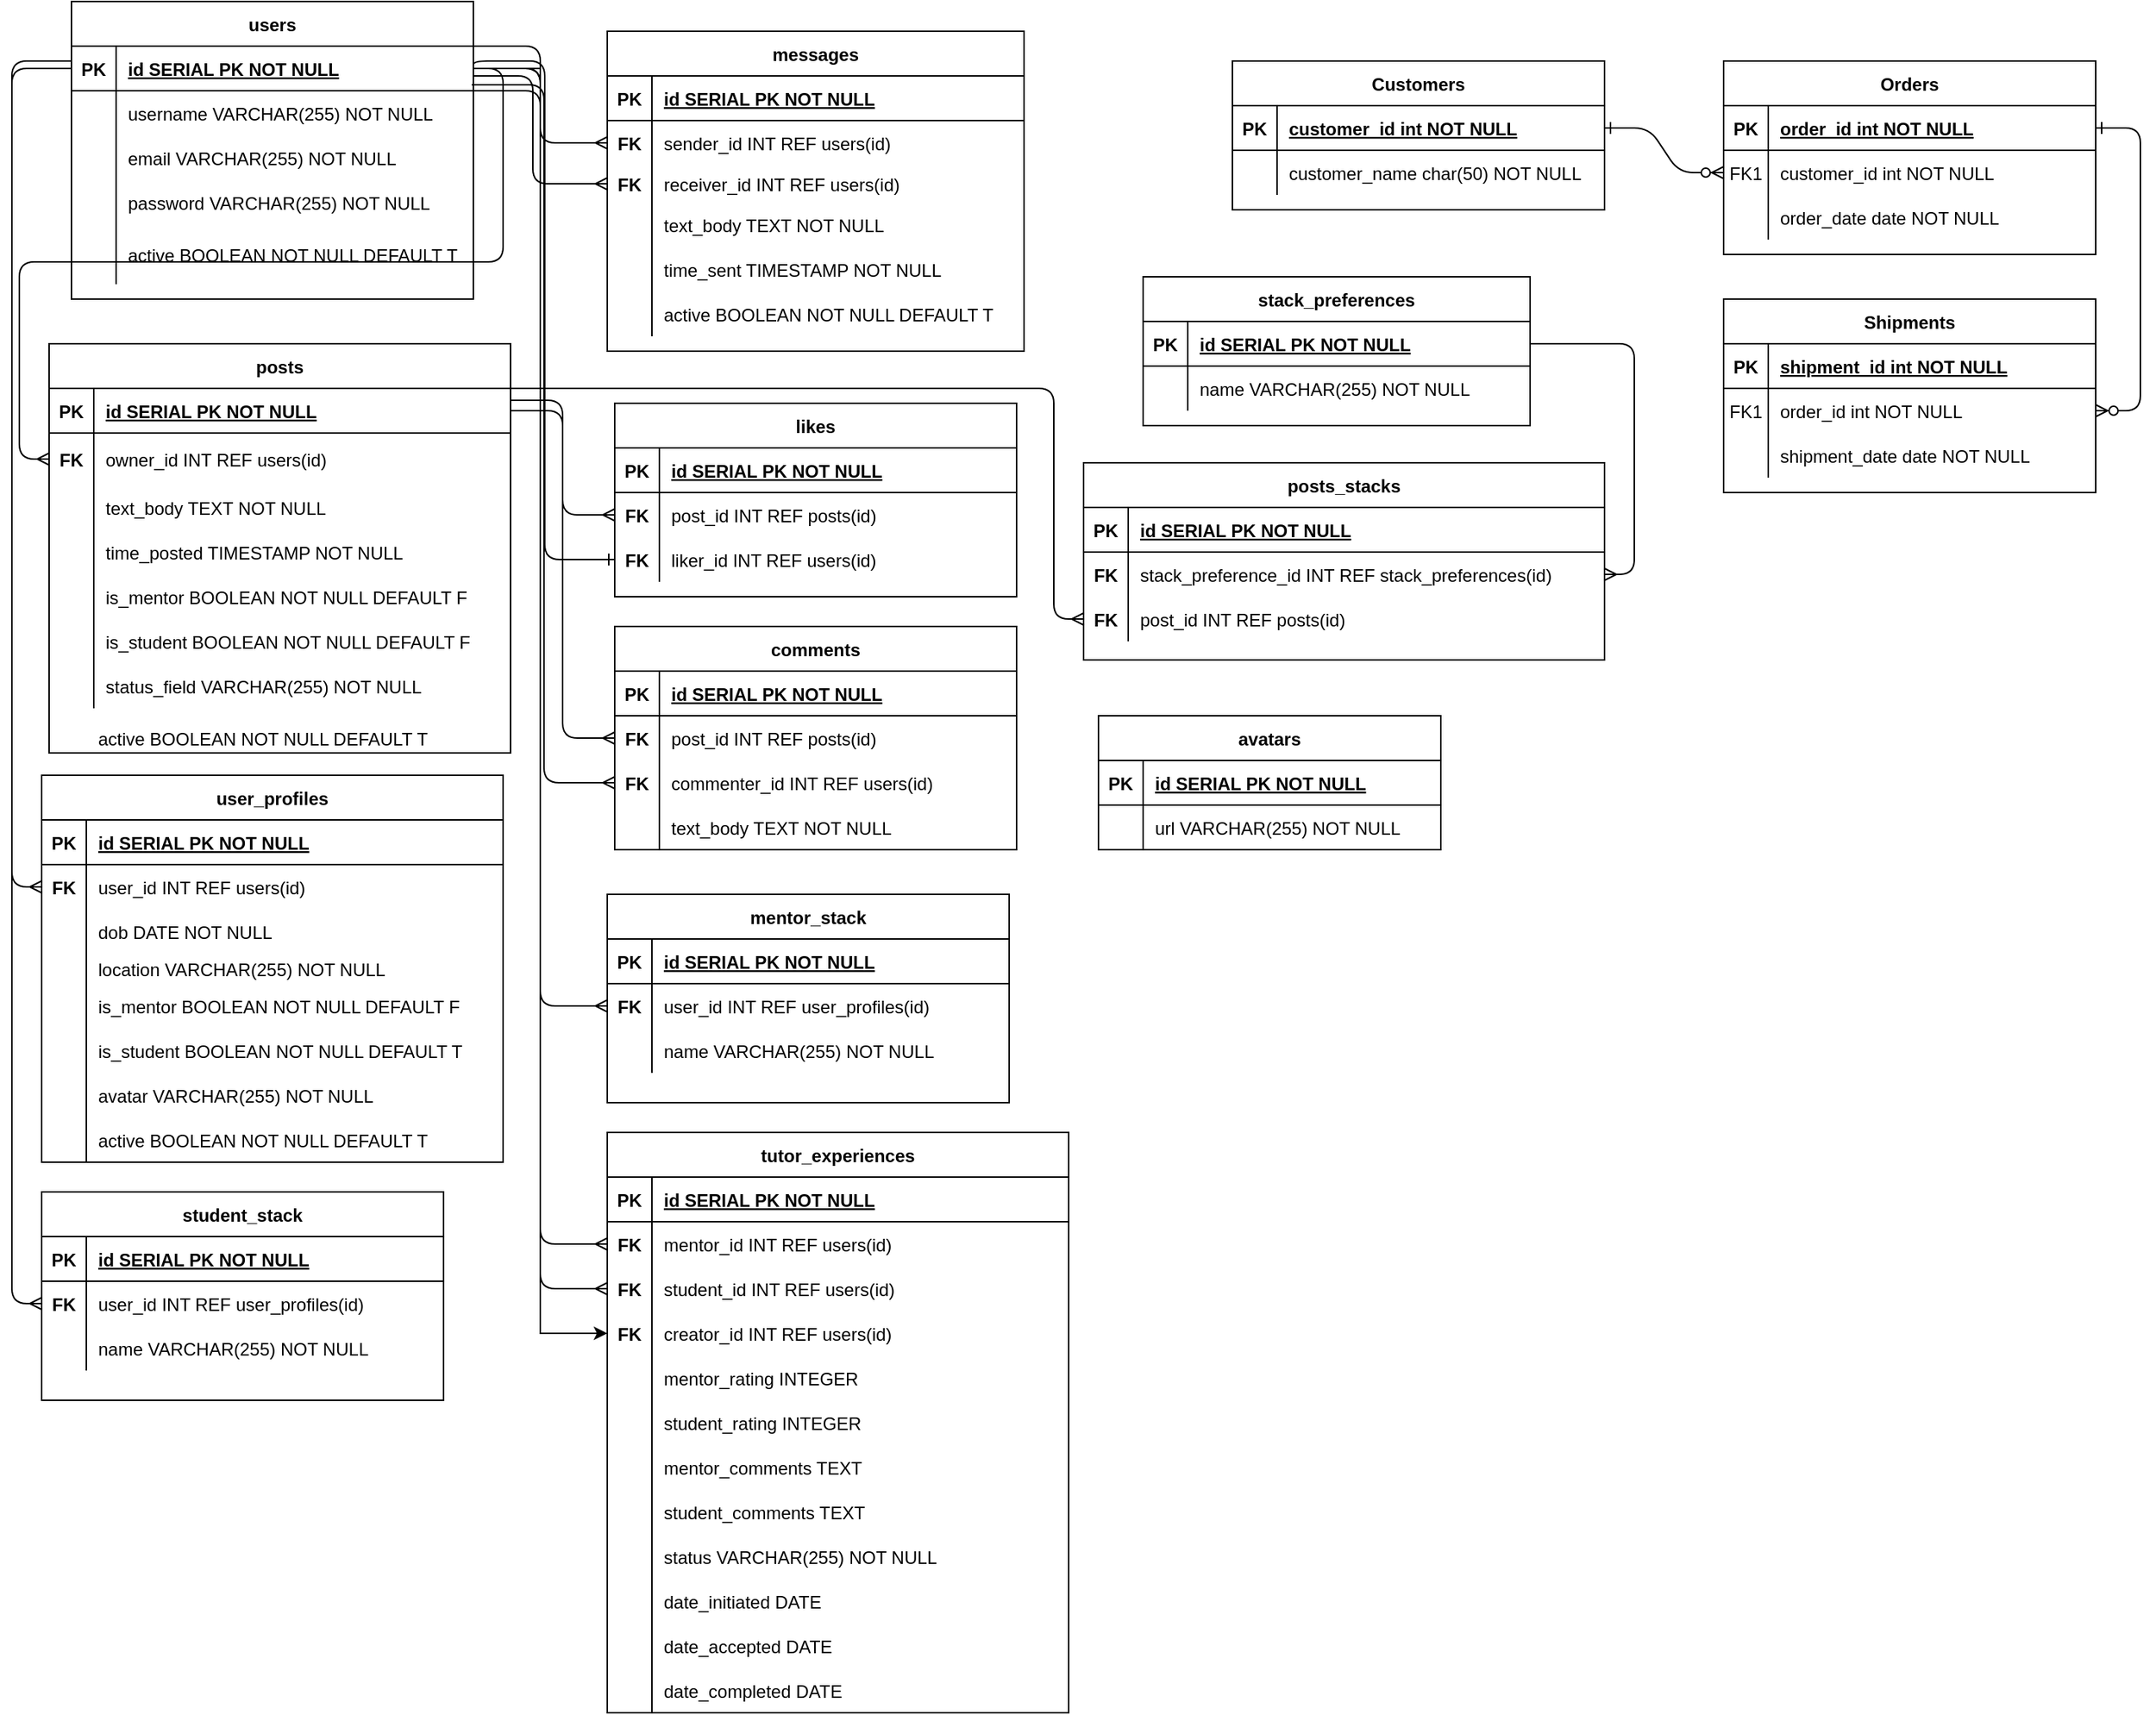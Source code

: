 <mxfile version="13.7.5" type="device"><diagram id="R2lEEEUBdFMjLlhIrx00" name="Page-1"><mxGraphModel dx="1322" dy="694" grid="1" gridSize="10" guides="1" tooltips="1" connect="1" arrows="1" fold="1" page="1" pageScale="1" pageWidth="850" pageHeight="1100" math="0" shadow="0" extFonts="Permanent Marker^https://fonts.googleapis.com/css?family=Permanent+Marker"><root><mxCell id="0"/><mxCell id="1" parent="0"/><mxCell id="C-vyLk0tnHw3VtMMgP7b-1" value="" style="edgeStyle=entityRelationEdgeStyle;endArrow=ERzeroToMany;startArrow=ERone;endFill=1;startFill=0;" parent="1" source="C-vyLk0tnHw3VtMMgP7b-24" target="C-vyLk0tnHw3VtMMgP7b-6" edge="1"><mxGeometry width="100" height="100" relative="1" as="geometry"><mxPoint x="1060" y="680" as="sourcePoint"/><mxPoint x="1160" y="580" as="targetPoint"/></mxGeometry></mxCell><mxCell id="C-vyLk0tnHw3VtMMgP7b-12" value="" style="edgeStyle=entityRelationEdgeStyle;endArrow=ERzeroToMany;startArrow=ERone;endFill=1;startFill=0;" parent="1" source="C-vyLk0tnHw3VtMMgP7b-3" target="C-vyLk0tnHw3VtMMgP7b-17" edge="1"><mxGeometry width="100" height="100" relative="1" as="geometry"><mxPoint x="1120" y="140" as="sourcePoint"/><mxPoint x="1180" y="165" as="targetPoint"/></mxGeometry></mxCell><mxCell id="C-vyLk0tnHw3VtMMgP7b-2" value="Orders" style="shape=table;startSize=30;container=1;collapsible=1;childLayout=tableLayout;fixedRows=1;rowLines=0;fontStyle=1;align=center;resizeLast=1;" parent="1" vertex="1"><mxGeometry x="1170" y="80" width="250" height="130" as="geometry"/></mxCell><mxCell id="C-vyLk0tnHw3VtMMgP7b-3" value="" style="shape=partialRectangle;collapsible=0;dropTarget=0;pointerEvents=0;fillColor=none;points=[[0,0.5],[1,0.5]];portConstraint=eastwest;top=0;left=0;right=0;bottom=1;" parent="C-vyLk0tnHw3VtMMgP7b-2" vertex="1"><mxGeometry y="30" width="250" height="30" as="geometry"/></mxCell><mxCell id="C-vyLk0tnHw3VtMMgP7b-4" value="PK" style="shape=partialRectangle;overflow=hidden;connectable=0;fillColor=none;top=0;left=0;bottom=0;right=0;fontStyle=1;" parent="C-vyLk0tnHw3VtMMgP7b-3" vertex="1"><mxGeometry width="30" height="30" as="geometry"/></mxCell><mxCell id="C-vyLk0tnHw3VtMMgP7b-5" value="order_id int NOT NULL " style="shape=partialRectangle;overflow=hidden;connectable=0;fillColor=none;top=0;left=0;bottom=0;right=0;align=left;spacingLeft=6;fontStyle=5;" parent="C-vyLk0tnHw3VtMMgP7b-3" vertex="1"><mxGeometry x="30" width="220" height="30" as="geometry"/></mxCell><mxCell id="C-vyLk0tnHw3VtMMgP7b-6" value="" style="shape=partialRectangle;collapsible=0;dropTarget=0;pointerEvents=0;fillColor=none;points=[[0,0.5],[1,0.5]];portConstraint=eastwest;top=0;left=0;right=0;bottom=0;" parent="C-vyLk0tnHw3VtMMgP7b-2" vertex="1"><mxGeometry y="60" width="250" height="30" as="geometry"/></mxCell><mxCell id="C-vyLk0tnHw3VtMMgP7b-7" value="FK1" style="shape=partialRectangle;overflow=hidden;connectable=0;fillColor=none;top=0;left=0;bottom=0;right=0;" parent="C-vyLk0tnHw3VtMMgP7b-6" vertex="1"><mxGeometry width="30" height="30" as="geometry"/></mxCell><mxCell id="C-vyLk0tnHw3VtMMgP7b-8" value="customer_id int NOT NULL" style="shape=partialRectangle;overflow=hidden;connectable=0;fillColor=none;top=0;left=0;bottom=0;right=0;align=left;spacingLeft=6;" parent="C-vyLk0tnHw3VtMMgP7b-6" vertex="1"><mxGeometry x="30" width="220" height="30" as="geometry"/></mxCell><mxCell id="C-vyLk0tnHw3VtMMgP7b-9" value="" style="shape=partialRectangle;collapsible=0;dropTarget=0;pointerEvents=0;fillColor=none;points=[[0,0.5],[1,0.5]];portConstraint=eastwest;top=0;left=0;right=0;bottom=0;" parent="C-vyLk0tnHw3VtMMgP7b-2" vertex="1"><mxGeometry y="90" width="250" height="30" as="geometry"/></mxCell><mxCell id="C-vyLk0tnHw3VtMMgP7b-10" value="" style="shape=partialRectangle;overflow=hidden;connectable=0;fillColor=none;top=0;left=0;bottom=0;right=0;" parent="C-vyLk0tnHw3VtMMgP7b-9" vertex="1"><mxGeometry width="30" height="30" as="geometry"/></mxCell><mxCell id="C-vyLk0tnHw3VtMMgP7b-11" value="order_date date NOT NULL" style="shape=partialRectangle;overflow=hidden;connectable=0;fillColor=none;top=0;left=0;bottom=0;right=0;align=left;spacingLeft=6;" parent="C-vyLk0tnHw3VtMMgP7b-9" vertex="1"><mxGeometry x="30" width="220" height="30" as="geometry"/></mxCell><mxCell id="C-vyLk0tnHw3VtMMgP7b-13" value="Shipments" style="shape=table;startSize=30;container=1;collapsible=1;childLayout=tableLayout;fixedRows=1;rowLines=0;fontStyle=1;align=center;resizeLast=1;" parent="1" vertex="1"><mxGeometry x="1170" y="240" width="250" height="130" as="geometry"/></mxCell><mxCell id="C-vyLk0tnHw3VtMMgP7b-14" value="" style="shape=partialRectangle;collapsible=0;dropTarget=0;pointerEvents=0;fillColor=none;points=[[0,0.5],[1,0.5]];portConstraint=eastwest;top=0;left=0;right=0;bottom=1;" parent="C-vyLk0tnHw3VtMMgP7b-13" vertex="1"><mxGeometry y="30" width="250" height="30" as="geometry"/></mxCell><mxCell id="C-vyLk0tnHw3VtMMgP7b-15" value="PK" style="shape=partialRectangle;overflow=hidden;connectable=0;fillColor=none;top=0;left=0;bottom=0;right=0;fontStyle=1;" parent="C-vyLk0tnHw3VtMMgP7b-14" vertex="1"><mxGeometry width="30" height="30" as="geometry"/></mxCell><mxCell id="C-vyLk0tnHw3VtMMgP7b-16" value="shipment_id int NOT NULL " style="shape=partialRectangle;overflow=hidden;connectable=0;fillColor=none;top=0;left=0;bottom=0;right=0;align=left;spacingLeft=6;fontStyle=5;" parent="C-vyLk0tnHw3VtMMgP7b-14" vertex="1"><mxGeometry x="30" width="220" height="30" as="geometry"/></mxCell><mxCell id="C-vyLk0tnHw3VtMMgP7b-17" value="" style="shape=partialRectangle;collapsible=0;dropTarget=0;pointerEvents=0;fillColor=none;points=[[0,0.5],[1,0.5]];portConstraint=eastwest;top=0;left=0;right=0;bottom=0;" parent="C-vyLk0tnHw3VtMMgP7b-13" vertex="1"><mxGeometry y="60" width="250" height="30" as="geometry"/></mxCell><mxCell id="C-vyLk0tnHw3VtMMgP7b-18" value="FK1" style="shape=partialRectangle;overflow=hidden;connectable=0;fillColor=none;top=0;left=0;bottom=0;right=0;" parent="C-vyLk0tnHw3VtMMgP7b-17" vertex="1"><mxGeometry width="30" height="30" as="geometry"/></mxCell><mxCell id="C-vyLk0tnHw3VtMMgP7b-19" value="order_id int NOT NULL" style="shape=partialRectangle;overflow=hidden;connectable=0;fillColor=none;top=0;left=0;bottom=0;right=0;align=left;spacingLeft=6;" parent="C-vyLk0tnHw3VtMMgP7b-17" vertex="1"><mxGeometry x="30" width="220" height="30" as="geometry"/></mxCell><mxCell id="C-vyLk0tnHw3VtMMgP7b-20" value="" style="shape=partialRectangle;collapsible=0;dropTarget=0;pointerEvents=0;fillColor=none;points=[[0,0.5],[1,0.5]];portConstraint=eastwest;top=0;left=0;right=0;bottom=0;" parent="C-vyLk0tnHw3VtMMgP7b-13" vertex="1"><mxGeometry y="90" width="250" height="30" as="geometry"/></mxCell><mxCell id="C-vyLk0tnHw3VtMMgP7b-21" value="" style="shape=partialRectangle;overflow=hidden;connectable=0;fillColor=none;top=0;left=0;bottom=0;right=0;" parent="C-vyLk0tnHw3VtMMgP7b-20" vertex="1"><mxGeometry width="30" height="30" as="geometry"/></mxCell><mxCell id="C-vyLk0tnHw3VtMMgP7b-22" value="shipment_date date NOT NULL" style="shape=partialRectangle;overflow=hidden;connectable=0;fillColor=none;top=0;left=0;bottom=0;right=0;align=left;spacingLeft=6;" parent="C-vyLk0tnHw3VtMMgP7b-20" vertex="1"><mxGeometry x="30" width="220" height="30" as="geometry"/></mxCell><mxCell id="C-vyLk0tnHw3VtMMgP7b-23" value="Customers" style="shape=table;startSize=30;container=1;collapsible=1;childLayout=tableLayout;fixedRows=1;rowLines=0;fontStyle=1;align=center;resizeLast=1;" parent="1" vertex="1"><mxGeometry x="840" y="80" width="250" height="100" as="geometry"/></mxCell><mxCell id="C-vyLk0tnHw3VtMMgP7b-24" value="" style="shape=partialRectangle;collapsible=0;dropTarget=0;pointerEvents=0;fillColor=none;points=[[0,0.5],[1,0.5]];portConstraint=eastwest;top=0;left=0;right=0;bottom=1;" parent="C-vyLk0tnHw3VtMMgP7b-23" vertex="1"><mxGeometry y="30" width="250" height="30" as="geometry"/></mxCell><mxCell id="C-vyLk0tnHw3VtMMgP7b-25" value="PK" style="shape=partialRectangle;overflow=hidden;connectable=0;fillColor=none;top=0;left=0;bottom=0;right=0;fontStyle=1;" parent="C-vyLk0tnHw3VtMMgP7b-24" vertex="1"><mxGeometry width="30" height="30" as="geometry"/></mxCell><mxCell id="C-vyLk0tnHw3VtMMgP7b-26" value="customer_id int NOT NULL " style="shape=partialRectangle;overflow=hidden;connectable=0;fillColor=none;top=0;left=0;bottom=0;right=0;align=left;spacingLeft=6;fontStyle=5;" parent="C-vyLk0tnHw3VtMMgP7b-24" vertex="1"><mxGeometry x="30" width="220" height="30" as="geometry"/></mxCell><mxCell id="C-vyLk0tnHw3VtMMgP7b-27" value="" style="shape=partialRectangle;collapsible=0;dropTarget=0;pointerEvents=0;fillColor=none;points=[[0,0.5],[1,0.5]];portConstraint=eastwest;top=0;left=0;right=0;bottom=0;" parent="C-vyLk0tnHw3VtMMgP7b-23" vertex="1"><mxGeometry y="60" width="250" height="30" as="geometry"/></mxCell><mxCell id="C-vyLk0tnHw3VtMMgP7b-28" value="" style="shape=partialRectangle;overflow=hidden;connectable=0;fillColor=none;top=0;left=0;bottom=0;right=0;" parent="C-vyLk0tnHw3VtMMgP7b-27" vertex="1"><mxGeometry width="30" height="30" as="geometry"/></mxCell><mxCell id="C-vyLk0tnHw3VtMMgP7b-29" value="customer_name char(50) NOT NULL" style="shape=partialRectangle;overflow=hidden;connectable=0;fillColor=none;top=0;left=0;bottom=0;right=0;align=left;spacingLeft=6;" parent="C-vyLk0tnHw3VtMMgP7b-27" vertex="1"><mxGeometry x="30" width="220" height="30" as="geometry"/></mxCell><mxCell id="fPJRybOvsceSJwH3ofNI-48" style="edgeStyle=orthogonalEdgeStyle;rounded=1;orthogonalLoop=1;jettySize=auto;html=1;entryX=0;entryY=0.5;entryDx=0;entryDy=0;endArrow=ERmany;endFill=0;" parent="1" source="fPJRybOvsceSJwH3ofNI-2" target="fPJRybOvsceSJwH3ofNI-18" edge="1"><mxGeometry relative="1" as="geometry"/></mxCell><mxCell id="fPJRybOvsceSJwH3ofNI-49" style="edgeStyle=orthogonalEdgeStyle;rounded=1;orthogonalLoop=1;jettySize=auto;html=1;entryX=0;entryY=0.5;entryDx=0;entryDy=0;endArrow=ERmany;endFill=0;" parent="1" source="fPJRybOvsceSJwH3ofNI-2" target="fPJRybOvsceSJwH3ofNI-21" edge="1"><mxGeometry relative="1" as="geometry"><Array as="points"><mxPoint x="370" y="90"/><mxPoint x="370" y="163"/></Array></mxGeometry></mxCell><mxCell id="fPJRybOvsceSJwH3ofNI-64" style="edgeStyle=orthogonalEdgeStyle;orthogonalLoop=1;jettySize=auto;html=1;entryX=0;entryY=0.5;entryDx=0;entryDy=0;endArrow=ERmany;endFill=0;" parent="1" source="fPJRybOvsceSJwH3ofNI-2" target="fPJRybOvsceSJwH3ofNI-54" edge="1"><mxGeometry relative="1" as="geometry"/></mxCell><mxCell id="fPJRybOvsceSJwH3ofNI-85" style="edgeStyle=orthogonalEdgeStyle;orthogonalLoop=1;jettySize=auto;html=1;entryX=0;entryY=0.5;entryDx=0;entryDy=0;endArrow=ERmany;endFill=0;" parent="1" source="fPJRybOvsceSJwH3ofNI-51" target="fPJRybOvsceSJwH3ofNI-75" edge="1"><mxGeometry relative="1" as="geometry"/></mxCell><mxCell id="fPJRybOvsceSJwH3ofNI-99" style="edgeStyle=orthogonalEdgeStyle;orthogonalLoop=1;jettySize=auto;html=1;entryX=0;entryY=0.5;entryDx=0;entryDy=0;endArrow=ERmany;endFill=0;exitX=1;exitY=0.267;exitDx=0;exitDy=0;exitPerimeter=0;" parent="1" source="fPJRybOvsceSJwH3ofNI-51" target="fPJRybOvsceSJwH3ofNI-90" edge="1"><mxGeometry relative="1" as="geometry"/></mxCell><mxCell id="fPJRybOvsceSJwH3ofNI-100" style="edgeStyle=orthogonalEdgeStyle;orthogonalLoop=1;jettySize=auto;html=1;entryX=0;entryY=0.5;entryDx=0;entryDy=0;endArrow=ERmany;endFill=0;exitX=0.996;exitY=-0.133;exitDx=0;exitDy=0;exitPerimeter=0;" parent="1" source="fPJRybOvsceSJwH3ofNI-5" target="fPJRybOvsceSJwH3ofNI-93" edge="1"><mxGeometry relative="1" as="geometry"/></mxCell><mxCell id="fPJRybOvsceSJwH3ofNI-117" style="edgeStyle=orthogonalEdgeStyle;orthogonalLoop=1;jettySize=auto;html=1;entryX=0;entryY=0.5;entryDx=0;entryDy=0;endArrow=ERmany;endFill=0;" parent="1" source="fPJRybOvsceSJwH3ofNI-2" target="fPJRybOvsceSJwH3ofNI-105" edge="1"><mxGeometry relative="1" as="geometry"><Array as="points"><mxPoint x="20" y="80"/><mxPoint x="20" y="635"/></Array></mxGeometry></mxCell><mxCell id="fPJRybOvsceSJwH3ofNI-169" style="edgeStyle=orthogonalEdgeStyle;orthogonalLoop=1;jettySize=auto;html=1;entryX=0;entryY=0.5;entryDx=0;entryDy=0;endArrow=ERone;endFill=0;exitX=1;exitY=0.5;exitDx=0;exitDy=0;" parent="1" source="fPJRybOvsceSJwH3ofNI-2" target="fPJRybOvsceSJwH3ofNI-78" edge="1"><mxGeometry relative="1" as="geometry"><Array as="points"><mxPoint x="330" y="80"/><mxPoint x="378" y="80"/><mxPoint x="378" y="415"/></Array></mxGeometry></mxCell><mxCell id="fPJRybOvsceSJwH3ofNI-176" style="edgeStyle=orthogonalEdgeStyle;orthogonalLoop=1;jettySize=auto;html=1;endArrow=ERmany;endFill=0;" parent="1" source="fPJRybOvsceSJwH3ofNI-2" target="fPJRybOvsceSJwH3ofNI-157" edge="1"><mxGeometry relative="1" as="geometry"><Array as="points"><mxPoint x="375" y="70"/><mxPoint x="375" y="875"/></Array></mxGeometry></mxCell><mxCell id="fPJRybOvsceSJwH3ofNI-177" style="edgeStyle=orthogonalEdgeStyle;orthogonalLoop=1;jettySize=auto;html=1;entryX=0;entryY=0.5;entryDx=0;entryDy=0;endArrow=ERmany;endFill=0;" parent="1" source="fPJRybOvsceSJwH3ofNI-2" target="fPJRybOvsceSJwH3ofNI-160" edge="1"><mxGeometry relative="1" as="geometry"><Array as="points"><mxPoint x="375" y="100"/><mxPoint x="375" y="905"/></Array></mxGeometry></mxCell><mxCell id="fPJRybOvsceSJwH3ofNI-1" value="users" style="shape=table;startSize=30;container=1;collapsible=1;childLayout=tableLayout;fixedRows=1;rowLines=0;fontStyle=1;align=center;resizeLast=1;" parent="1" vertex="1"><mxGeometry x="60" y="40" width="270" height="200" as="geometry"/></mxCell><mxCell id="fPJRybOvsceSJwH3ofNI-2" value="" style="shape=partialRectangle;collapsible=0;dropTarget=0;pointerEvents=0;fillColor=none;top=0;left=0;bottom=1;right=0;points=[[0,0.5],[1,0.5]];portConstraint=eastwest;" parent="fPJRybOvsceSJwH3ofNI-1" vertex="1"><mxGeometry y="30" width="270" height="30" as="geometry"/></mxCell><mxCell id="fPJRybOvsceSJwH3ofNI-3" value="PK" style="shape=partialRectangle;connectable=0;fillColor=none;top=0;left=0;bottom=0;right=0;fontStyle=1;overflow=hidden;" parent="fPJRybOvsceSJwH3ofNI-2" vertex="1"><mxGeometry width="30" height="30" as="geometry"/></mxCell><mxCell id="fPJRybOvsceSJwH3ofNI-4" value="id SERIAL PK NOT NULL" style="shape=partialRectangle;connectable=0;fillColor=none;top=0;left=0;bottom=0;right=0;align=left;spacingLeft=6;fontStyle=5;overflow=hidden;" parent="fPJRybOvsceSJwH3ofNI-2" vertex="1"><mxGeometry x="30" width="240" height="30" as="geometry"/></mxCell><mxCell id="fPJRybOvsceSJwH3ofNI-5" value="" style="shape=partialRectangle;collapsible=0;dropTarget=0;pointerEvents=0;fillColor=none;top=0;left=0;bottom=0;right=0;points=[[0,0.5],[1,0.5]];portConstraint=eastwest;" parent="fPJRybOvsceSJwH3ofNI-1" vertex="1"><mxGeometry y="60" width="270" height="30" as="geometry"/></mxCell><mxCell id="fPJRybOvsceSJwH3ofNI-6" value="" style="shape=partialRectangle;connectable=0;fillColor=none;top=0;left=0;bottom=0;right=0;editable=1;overflow=hidden;" parent="fPJRybOvsceSJwH3ofNI-5" vertex="1"><mxGeometry width="30" height="30" as="geometry"/></mxCell><mxCell id="fPJRybOvsceSJwH3ofNI-7" value="username VARCHAR(255) NOT NULL" style="shape=partialRectangle;connectable=0;fillColor=none;top=0;left=0;bottom=0;right=0;align=left;spacingLeft=6;overflow=hidden;" parent="fPJRybOvsceSJwH3ofNI-5" vertex="1"><mxGeometry x="30" width="240" height="30" as="geometry"/></mxCell><mxCell id="fPJRybOvsceSJwH3ofNI-8" value="" style="shape=partialRectangle;collapsible=0;dropTarget=0;pointerEvents=0;fillColor=none;top=0;left=0;bottom=0;right=0;points=[[0,0.5],[1,0.5]];portConstraint=eastwest;" parent="fPJRybOvsceSJwH3ofNI-1" vertex="1"><mxGeometry y="90" width="270" height="30" as="geometry"/></mxCell><mxCell id="fPJRybOvsceSJwH3ofNI-9" value="" style="shape=partialRectangle;connectable=0;fillColor=none;top=0;left=0;bottom=0;right=0;editable=1;overflow=hidden;" parent="fPJRybOvsceSJwH3ofNI-8" vertex="1"><mxGeometry width="30" height="30" as="geometry"/></mxCell><mxCell id="fPJRybOvsceSJwH3ofNI-10" value="email VARCHAR(255) NOT NULL" style="shape=partialRectangle;connectable=0;fillColor=none;top=0;left=0;bottom=0;right=0;align=left;spacingLeft=6;overflow=hidden;" parent="fPJRybOvsceSJwH3ofNI-8" vertex="1"><mxGeometry x="30" width="240" height="30" as="geometry"/></mxCell><mxCell id="fPJRybOvsceSJwH3ofNI-42" value="" style="shape=partialRectangle;collapsible=0;dropTarget=0;pointerEvents=0;fillColor=none;top=0;left=0;bottom=0;right=0;points=[[0,0.5],[1,0.5]];portConstraint=eastwest;" parent="fPJRybOvsceSJwH3ofNI-1" vertex="1"><mxGeometry y="120" width="270" height="30" as="geometry"/></mxCell><mxCell id="fPJRybOvsceSJwH3ofNI-43" value="" style="shape=partialRectangle;connectable=0;fillColor=none;top=0;left=0;bottom=0;right=0;editable=1;overflow=hidden;" parent="fPJRybOvsceSJwH3ofNI-42" vertex="1"><mxGeometry width="30" height="30" as="geometry"/></mxCell><mxCell id="fPJRybOvsceSJwH3ofNI-44" value="password VARCHAR(255) NOT NULL" style="shape=partialRectangle;connectable=0;fillColor=none;top=0;left=0;bottom=0;right=0;align=left;spacingLeft=6;overflow=hidden;" parent="fPJRybOvsceSJwH3ofNI-42" vertex="1"><mxGeometry x="30" width="240" height="30" as="geometry"/></mxCell><mxCell id="fPJRybOvsceSJwH3ofNI-45" value="" style="shape=partialRectangle;collapsible=0;dropTarget=0;pointerEvents=0;fillColor=none;top=0;left=0;bottom=0;right=0;points=[[0,0.5],[1,0.5]];portConstraint=eastwest;" parent="fPJRybOvsceSJwH3ofNI-1" vertex="1"><mxGeometry y="150" width="270" height="40" as="geometry"/></mxCell><mxCell id="fPJRybOvsceSJwH3ofNI-46" value="" style="shape=partialRectangle;connectable=0;fillColor=none;top=0;left=0;bottom=0;right=0;editable=1;overflow=hidden;" parent="fPJRybOvsceSJwH3ofNI-45" vertex="1"><mxGeometry width="30" height="40" as="geometry"/></mxCell><mxCell id="fPJRybOvsceSJwH3ofNI-47" value="active BOOLEAN NOT NULL DEFAULT T" style="shape=partialRectangle;connectable=0;fillColor=none;top=0;left=0;bottom=0;right=0;align=left;spacingLeft=6;overflow=hidden;" parent="fPJRybOvsceSJwH3ofNI-45" vertex="1"><mxGeometry x="30" width="240" height="40" as="geometry"/></mxCell><mxCell id="fPJRybOvsceSJwH3ofNI-14" value="messages" style="shape=table;startSize=30;container=1;collapsible=1;childLayout=tableLayout;fixedRows=1;rowLines=0;fontStyle=1;align=center;resizeLast=1;" parent="1" vertex="1"><mxGeometry x="420" y="60" width="280" height="215" as="geometry"/></mxCell><mxCell id="fPJRybOvsceSJwH3ofNI-15" value="" style="shape=partialRectangle;collapsible=0;dropTarget=0;pointerEvents=0;fillColor=none;top=0;left=0;bottom=1;right=0;points=[[0,0.5],[1,0.5]];portConstraint=eastwest;" parent="fPJRybOvsceSJwH3ofNI-14" vertex="1"><mxGeometry y="30" width="280" height="30" as="geometry"/></mxCell><mxCell id="fPJRybOvsceSJwH3ofNI-16" value="PK" style="shape=partialRectangle;connectable=0;fillColor=none;top=0;left=0;bottom=0;right=0;fontStyle=1;overflow=hidden;" parent="fPJRybOvsceSJwH3ofNI-15" vertex="1"><mxGeometry width="30" height="30" as="geometry"/></mxCell><mxCell id="fPJRybOvsceSJwH3ofNI-17" value="id SERIAL PK NOT NULL" style="shape=partialRectangle;connectable=0;fillColor=none;top=0;left=0;bottom=0;right=0;align=left;spacingLeft=6;fontStyle=5;overflow=hidden;" parent="fPJRybOvsceSJwH3ofNI-15" vertex="1"><mxGeometry x="30" width="250" height="30" as="geometry"/></mxCell><mxCell id="fPJRybOvsceSJwH3ofNI-18" value="" style="shape=partialRectangle;collapsible=0;dropTarget=0;pointerEvents=0;fillColor=none;top=0;left=0;bottom=0;right=0;points=[[0,0.5],[1,0.5]];portConstraint=eastwest;" parent="fPJRybOvsceSJwH3ofNI-14" vertex="1"><mxGeometry y="60" width="280" height="30" as="geometry"/></mxCell><mxCell id="fPJRybOvsceSJwH3ofNI-19" value="FK" style="shape=partialRectangle;connectable=0;fillColor=none;top=0;left=0;bottom=0;right=0;editable=1;overflow=hidden;fontStyle=1" parent="fPJRybOvsceSJwH3ofNI-18" vertex="1"><mxGeometry width="30" height="30" as="geometry"/></mxCell><mxCell id="fPJRybOvsceSJwH3ofNI-20" value="sender_id INT REF users(id)" style="shape=partialRectangle;connectable=0;fillColor=none;top=0;left=0;bottom=0;right=0;align=left;spacingLeft=6;overflow=hidden;" parent="fPJRybOvsceSJwH3ofNI-18" vertex="1"><mxGeometry x="30" width="250" height="30" as="geometry"/></mxCell><mxCell id="fPJRybOvsceSJwH3ofNI-21" value="" style="shape=partialRectangle;collapsible=0;dropTarget=0;pointerEvents=0;fillColor=none;top=0;left=0;bottom=0;right=0;points=[[0,0.5],[1,0.5]];portConstraint=eastwest;" parent="fPJRybOvsceSJwH3ofNI-14" vertex="1"><mxGeometry y="90" width="280" height="25" as="geometry"/></mxCell><mxCell id="fPJRybOvsceSJwH3ofNI-22" value="FK" style="shape=partialRectangle;connectable=0;fillColor=none;top=0;left=0;bottom=0;right=0;editable=1;overflow=hidden;fontStyle=1" parent="fPJRybOvsceSJwH3ofNI-21" vertex="1"><mxGeometry width="30" height="25" as="geometry"/></mxCell><mxCell id="fPJRybOvsceSJwH3ofNI-23" value="receiver_id INT REF users(id)" style="shape=partialRectangle;connectable=0;fillColor=none;top=0;left=0;bottom=0;right=0;align=left;spacingLeft=6;overflow=hidden;" parent="fPJRybOvsceSJwH3ofNI-21" vertex="1"><mxGeometry x="30" width="250" height="25" as="geometry"/></mxCell><mxCell id="fPJRybOvsceSJwH3ofNI-24" value="" style="shape=partialRectangle;collapsible=0;dropTarget=0;pointerEvents=0;fillColor=none;top=0;left=0;bottom=0;right=0;points=[[0,0.5],[1,0.5]];portConstraint=eastwest;" parent="fPJRybOvsceSJwH3ofNI-14" vertex="1"><mxGeometry y="115" width="280" height="30" as="geometry"/></mxCell><mxCell id="fPJRybOvsceSJwH3ofNI-25" value="" style="shape=partialRectangle;connectable=0;fillColor=none;top=0;left=0;bottom=0;right=0;editable=1;overflow=hidden;" parent="fPJRybOvsceSJwH3ofNI-24" vertex="1"><mxGeometry width="30" height="30" as="geometry"/></mxCell><mxCell id="fPJRybOvsceSJwH3ofNI-26" value="text_body TEXT NOT NULL" style="shape=partialRectangle;connectable=0;fillColor=none;top=0;left=0;bottom=0;right=0;align=left;spacingLeft=6;overflow=hidden;" parent="fPJRybOvsceSJwH3ofNI-24" vertex="1"><mxGeometry x="30" width="250" height="30" as="geometry"/></mxCell><mxCell id="fPJRybOvsceSJwH3ofNI-27" value="" style="shape=partialRectangle;collapsible=0;dropTarget=0;pointerEvents=0;fillColor=none;top=0;left=0;bottom=0;right=0;points=[[0,0.5],[1,0.5]];portConstraint=eastwest;" parent="fPJRybOvsceSJwH3ofNI-14" vertex="1"><mxGeometry y="145" width="280" height="30" as="geometry"/></mxCell><mxCell id="fPJRybOvsceSJwH3ofNI-28" value="" style="shape=partialRectangle;connectable=0;fillColor=none;top=0;left=0;bottom=0;right=0;editable=1;overflow=hidden;" parent="fPJRybOvsceSJwH3ofNI-27" vertex="1"><mxGeometry width="30" height="30" as="geometry"/></mxCell><mxCell id="fPJRybOvsceSJwH3ofNI-29" value="time_sent TIMESTAMP NOT NULL" style="shape=partialRectangle;connectable=0;fillColor=none;top=0;left=0;bottom=0;right=0;align=left;spacingLeft=6;overflow=hidden;" parent="fPJRybOvsceSJwH3ofNI-27" vertex="1"><mxGeometry x="30" width="250" height="30" as="geometry"/></mxCell><mxCell id="fPJRybOvsceSJwH3ofNI-33" value="" style="shape=partialRectangle;collapsible=0;dropTarget=0;pointerEvents=0;fillColor=none;top=0;left=0;bottom=0;right=0;points=[[0,0.5],[1,0.5]];portConstraint=eastwest;" parent="fPJRybOvsceSJwH3ofNI-14" vertex="1"><mxGeometry y="175" width="280" height="30" as="geometry"/></mxCell><mxCell id="fPJRybOvsceSJwH3ofNI-34" value="" style="shape=partialRectangle;connectable=0;fillColor=none;top=0;left=0;bottom=0;right=0;editable=1;overflow=hidden;" parent="fPJRybOvsceSJwH3ofNI-33" vertex="1"><mxGeometry width="30" height="30" as="geometry"/></mxCell><mxCell id="fPJRybOvsceSJwH3ofNI-35" value="active BOOLEAN NOT NULL DEFAULT T" style="shape=partialRectangle;connectable=0;fillColor=none;top=0;left=0;bottom=0;right=0;align=left;spacingLeft=6;overflow=hidden;" parent="fPJRybOvsceSJwH3ofNI-33" vertex="1"><mxGeometry x="30" width="250" height="30" as="geometry"/></mxCell><mxCell id="fPJRybOvsceSJwH3ofNI-71" value="likes" style="shape=table;startSize=30;container=1;collapsible=1;childLayout=tableLayout;fixedRows=1;rowLines=0;fontStyle=1;align=center;resizeLast=1;" parent="1" vertex="1"><mxGeometry x="425" y="310" width="270" height="130" as="geometry"/></mxCell><mxCell id="fPJRybOvsceSJwH3ofNI-72" value="" style="shape=partialRectangle;collapsible=0;dropTarget=0;pointerEvents=0;fillColor=none;top=0;left=0;bottom=1;right=0;points=[[0,0.5],[1,0.5]];portConstraint=eastwest;" parent="fPJRybOvsceSJwH3ofNI-71" vertex="1"><mxGeometry y="30" width="270" height="30" as="geometry"/></mxCell><mxCell id="fPJRybOvsceSJwH3ofNI-73" value="PK" style="shape=partialRectangle;connectable=0;fillColor=none;top=0;left=0;bottom=0;right=0;fontStyle=1;overflow=hidden;" parent="fPJRybOvsceSJwH3ofNI-72" vertex="1"><mxGeometry width="30" height="30" as="geometry"/></mxCell><mxCell id="fPJRybOvsceSJwH3ofNI-74" value="id SERIAL PK NOT NULL" style="shape=partialRectangle;connectable=0;fillColor=none;top=0;left=0;bottom=0;right=0;align=left;spacingLeft=6;fontStyle=5;overflow=hidden;" parent="fPJRybOvsceSJwH3ofNI-72" vertex="1"><mxGeometry x="30" width="240" height="30" as="geometry"/></mxCell><mxCell id="fPJRybOvsceSJwH3ofNI-75" value="" style="shape=partialRectangle;collapsible=0;dropTarget=0;pointerEvents=0;fillColor=none;top=0;left=0;bottom=0;right=0;points=[[0,0.5],[1,0.5]];portConstraint=eastwest;" parent="fPJRybOvsceSJwH3ofNI-71" vertex="1"><mxGeometry y="60" width="270" height="30" as="geometry"/></mxCell><mxCell id="fPJRybOvsceSJwH3ofNI-76" value="FK" style="shape=partialRectangle;connectable=0;fillColor=none;top=0;left=0;bottom=0;right=0;editable=1;overflow=hidden;fontStyle=1" parent="fPJRybOvsceSJwH3ofNI-75" vertex="1"><mxGeometry width="30" height="30" as="geometry"/></mxCell><mxCell id="fPJRybOvsceSJwH3ofNI-77" value="post_id INT REF posts(id)" style="shape=partialRectangle;connectable=0;fillColor=none;top=0;left=0;bottom=0;right=0;align=left;spacingLeft=6;overflow=hidden;" parent="fPJRybOvsceSJwH3ofNI-75" vertex="1"><mxGeometry x="30" width="240" height="30" as="geometry"/></mxCell><mxCell id="fPJRybOvsceSJwH3ofNI-78" value="" style="shape=partialRectangle;collapsible=0;dropTarget=0;pointerEvents=0;fillColor=none;top=0;left=0;bottom=0;right=0;points=[[0,0.5],[1,0.5]];portConstraint=eastwest;" parent="fPJRybOvsceSJwH3ofNI-71" vertex="1"><mxGeometry y="90" width="270" height="30" as="geometry"/></mxCell><mxCell id="fPJRybOvsceSJwH3ofNI-79" value="FK" style="shape=partialRectangle;connectable=0;fillColor=none;top=0;left=0;bottom=0;right=0;editable=1;overflow=hidden;fontStyle=1" parent="fPJRybOvsceSJwH3ofNI-78" vertex="1"><mxGeometry width="30" height="30" as="geometry"/></mxCell><mxCell id="fPJRybOvsceSJwH3ofNI-80" value="liker_id INT REF users(id)" style="shape=partialRectangle;connectable=0;fillColor=none;top=0;left=0;bottom=0;right=0;align=left;spacingLeft=6;overflow=hidden;" parent="fPJRybOvsceSJwH3ofNI-78" vertex="1"><mxGeometry x="30" width="240" height="30" as="geometry"/></mxCell><mxCell id="fPJRybOvsceSJwH3ofNI-86" value="comments" style="shape=table;startSize=30;container=1;collapsible=1;childLayout=tableLayout;fixedRows=1;rowLines=0;fontStyle=1;align=center;resizeLast=1;" parent="1" vertex="1"><mxGeometry x="425" y="460" width="270" height="150" as="geometry"/></mxCell><mxCell id="fPJRybOvsceSJwH3ofNI-87" value="" style="shape=partialRectangle;collapsible=0;dropTarget=0;pointerEvents=0;fillColor=none;top=0;left=0;bottom=1;right=0;points=[[0,0.5],[1,0.5]];portConstraint=eastwest;" parent="fPJRybOvsceSJwH3ofNI-86" vertex="1"><mxGeometry y="30" width="270" height="30" as="geometry"/></mxCell><mxCell id="fPJRybOvsceSJwH3ofNI-88" value="PK" style="shape=partialRectangle;connectable=0;fillColor=none;top=0;left=0;bottom=0;right=0;fontStyle=1;overflow=hidden;" parent="fPJRybOvsceSJwH3ofNI-87" vertex="1"><mxGeometry width="30" height="30" as="geometry"/></mxCell><mxCell id="fPJRybOvsceSJwH3ofNI-89" value="id SERIAL PK NOT NULL" style="shape=partialRectangle;connectable=0;fillColor=none;top=0;left=0;bottom=0;right=0;align=left;spacingLeft=6;fontStyle=5;overflow=hidden;" parent="fPJRybOvsceSJwH3ofNI-87" vertex="1"><mxGeometry x="30" width="240" height="30" as="geometry"/></mxCell><mxCell id="fPJRybOvsceSJwH3ofNI-90" value="" style="shape=partialRectangle;collapsible=0;dropTarget=0;pointerEvents=0;fillColor=none;top=0;left=0;bottom=0;right=0;points=[[0,0.5],[1,0.5]];portConstraint=eastwest;" parent="fPJRybOvsceSJwH3ofNI-86" vertex="1"><mxGeometry y="60" width="270" height="30" as="geometry"/></mxCell><mxCell id="fPJRybOvsceSJwH3ofNI-91" value="FK" style="shape=partialRectangle;connectable=0;fillColor=none;top=0;left=0;bottom=0;right=0;editable=1;overflow=hidden;fontStyle=1" parent="fPJRybOvsceSJwH3ofNI-90" vertex="1"><mxGeometry width="30" height="30" as="geometry"/></mxCell><mxCell id="fPJRybOvsceSJwH3ofNI-92" value="post_id INT REF posts(id)" style="shape=partialRectangle;connectable=0;fillColor=none;top=0;left=0;bottom=0;right=0;align=left;spacingLeft=6;overflow=hidden;" parent="fPJRybOvsceSJwH3ofNI-90" vertex="1"><mxGeometry x="30" width="240" height="30" as="geometry"/></mxCell><mxCell id="fPJRybOvsceSJwH3ofNI-93" value="" style="shape=partialRectangle;collapsible=0;dropTarget=0;pointerEvents=0;fillColor=none;top=0;left=0;bottom=0;right=0;points=[[0,0.5],[1,0.5]];portConstraint=eastwest;" parent="fPJRybOvsceSJwH3ofNI-86" vertex="1"><mxGeometry y="90" width="270" height="30" as="geometry"/></mxCell><mxCell id="fPJRybOvsceSJwH3ofNI-94" value="FK" style="shape=partialRectangle;connectable=0;fillColor=none;top=0;left=0;bottom=0;right=0;editable=1;overflow=hidden;fontStyle=1" parent="fPJRybOvsceSJwH3ofNI-93" vertex="1"><mxGeometry width="30" height="30" as="geometry"/></mxCell><mxCell id="fPJRybOvsceSJwH3ofNI-95" value="commenter_id INT REF users(id)" style="shape=partialRectangle;connectable=0;fillColor=none;top=0;left=0;bottom=0;right=0;align=left;spacingLeft=6;overflow=hidden;" parent="fPJRybOvsceSJwH3ofNI-93" vertex="1"><mxGeometry x="30" width="240" height="30" as="geometry"/></mxCell><mxCell id="fPJRybOvsceSJwH3ofNI-96" value="" style="shape=partialRectangle;collapsible=0;dropTarget=0;pointerEvents=0;fillColor=none;top=0;left=0;bottom=0;right=0;points=[[0,0.5],[1,0.5]];portConstraint=eastwest;" parent="fPJRybOvsceSJwH3ofNI-86" vertex="1"><mxGeometry y="120" width="270" height="30" as="geometry"/></mxCell><mxCell id="fPJRybOvsceSJwH3ofNI-97" value="" style="shape=partialRectangle;connectable=0;fillColor=none;top=0;left=0;bottom=0;right=0;editable=1;overflow=hidden;" parent="fPJRybOvsceSJwH3ofNI-96" vertex="1"><mxGeometry width="30" height="30" as="geometry"/></mxCell><mxCell id="fPJRybOvsceSJwH3ofNI-98" value="text_body TEXT NOT NULL" style="shape=partialRectangle;connectable=0;fillColor=none;top=0;left=0;bottom=0;right=0;align=left;spacingLeft=6;overflow=hidden;" parent="fPJRybOvsceSJwH3ofNI-96" vertex="1"><mxGeometry x="30" width="240" height="30" as="geometry"/></mxCell><mxCell id="fPJRybOvsceSJwH3ofNI-118" value="mentor_stack" style="shape=table;startSize=30;container=1;collapsible=1;childLayout=tableLayout;fixedRows=1;rowLines=0;fontStyle=1;align=center;resizeLast=1;" parent="1" vertex="1"><mxGeometry x="420" y="640" width="270" height="140" as="geometry"/></mxCell><mxCell id="fPJRybOvsceSJwH3ofNI-119" value="" style="shape=partialRectangle;collapsible=0;dropTarget=0;pointerEvents=0;fillColor=none;top=0;left=0;bottom=1;right=0;points=[[0,0.5],[1,0.5]];portConstraint=eastwest;" parent="fPJRybOvsceSJwH3ofNI-118" vertex="1"><mxGeometry y="30" width="270" height="30" as="geometry"/></mxCell><mxCell id="fPJRybOvsceSJwH3ofNI-120" value="PK" style="shape=partialRectangle;connectable=0;fillColor=none;top=0;left=0;bottom=0;right=0;fontStyle=1;overflow=hidden;" parent="fPJRybOvsceSJwH3ofNI-119" vertex="1"><mxGeometry width="30" height="30" as="geometry"/></mxCell><mxCell id="fPJRybOvsceSJwH3ofNI-121" value="id SERIAL PK NOT NULL" style="shape=partialRectangle;connectable=0;fillColor=none;top=0;left=0;bottom=0;right=0;align=left;spacingLeft=6;fontStyle=5;overflow=hidden;" parent="fPJRybOvsceSJwH3ofNI-119" vertex="1"><mxGeometry x="30" width="240" height="30" as="geometry"/></mxCell><mxCell id="fPJRybOvsceSJwH3ofNI-122" value="" style="shape=partialRectangle;collapsible=0;dropTarget=0;pointerEvents=0;fillColor=none;top=0;left=0;bottom=0;right=0;points=[[0,0.5],[1,0.5]];portConstraint=eastwest;" parent="fPJRybOvsceSJwH3ofNI-118" vertex="1"><mxGeometry y="60" width="270" height="30" as="geometry"/></mxCell><mxCell id="fPJRybOvsceSJwH3ofNI-123" value="FK" style="shape=partialRectangle;connectable=0;fillColor=none;top=0;left=0;bottom=0;right=0;editable=1;overflow=hidden;fontStyle=1" parent="fPJRybOvsceSJwH3ofNI-122" vertex="1"><mxGeometry width="30" height="30" as="geometry"/></mxCell><mxCell id="fPJRybOvsceSJwH3ofNI-124" value="user_id INT REF user_profiles(id)" style="shape=partialRectangle;connectable=0;fillColor=none;top=0;left=0;bottom=0;right=0;align=left;spacingLeft=6;overflow=hidden;" parent="fPJRybOvsceSJwH3ofNI-122" vertex="1"><mxGeometry x="30" width="240" height="30" as="geometry"/></mxCell><mxCell id="fPJRybOvsceSJwH3ofNI-125" value="" style="shape=partialRectangle;collapsible=0;dropTarget=0;pointerEvents=0;fillColor=none;top=0;left=0;bottom=0;right=0;points=[[0,0.5],[1,0.5]];portConstraint=eastwest;" parent="fPJRybOvsceSJwH3ofNI-118" vertex="1"><mxGeometry y="90" width="270" height="30" as="geometry"/></mxCell><mxCell id="fPJRybOvsceSJwH3ofNI-126" value="" style="shape=partialRectangle;connectable=0;fillColor=none;top=0;left=0;bottom=0;right=0;editable=1;overflow=hidden;" parent="fPJRybOvsceSJwH3ofNI-125" vertex="1"><mxGeometry width="30" height="30" as="geometry"/></mxCell><mxCell id="fPJRybOvsceSJwH3ofNI-127" value="name VARCHAR(255) NOT NULL" style="shape=partialRectangle;connectable=0;fillColor=none;top=0;left=0;bottom=0;right=0;align=left;spacingLeft=6;overflow=hidden;" parent="fPJRybOvsceSJwH3ofNI-125" vertex="1"><mxGeometry x="30" width="240" height="30" as="geometry"/></mxCell><mxCell id="vUpT2WjBOsI0127igB6n-50" value="stack_preferences" style="shape=table;startSize=30;container=1;collapsible=1;childLayout=tableLayout;fixedRows=1;rowLines=0;fontStyle=1;align=center;resizeLast=1;" parent="1" vertex="1"><mxGeometry x="780" y="225" width="260" height="100" as="geometry"/></mxCell><mxCell id="vUpT2WjBOsI0127igB6n-51" value="" style="shape=partialRectangle;collapsible=0;dropTarget=0;pointerEvents=0;fillColor=none;top=0;left=0;bottom=1;right=0;points=[[0,0.5],[1,0.5]];portConstraint=eastwest;" parent="vUpT2WjBOsI0127igB6n-50" vertex="1"><mxGeometry y="30" width="260" height="30" as="geometry"/></mxCell><mxCell id="vUpT2WjBOsI0127igB6n-52" value="PK" style="shape=partialRectangle;connectable=0;fillColor=none;top=0;left=0;bottom=0;right=0;fontStyle=1;overflow=hidden;" parent="vUpT2WjBOsI0127igB6n-51" vertex="1"><mxGeometry width="30" height="30" as="geometry"/></mxCell><mxCell id="vUpT2WjBOsI0127igB6n-53" value="id SERIAL PK NOT NULL" style="shape=partialRectangle;connectable=0;fillColor=none;top=0;left=0;bottom=0;right=0;align=left;spacingLeft=6;fontStyle=5;overflow=hidden;" parent="vUpT2WjBOsI0127igB6n-51" vertex="1"><mxGeometry x="30" width="230" height="30" as="geometry"/></mxCell><mxCell id="vUpT2WjBOsI0127igB6n-57" value="" style="shape=partialRectangle;collapsible=0;dropTarget=0;pointerEvents=0;fillColor=none;top=0;left=0;bottom=0;right=0;points=[[0,0.5],[1,0.5]];portConstraint=eastwest;" parent="vUpT2WjBOsI0127igB6n-50" vertex="1"><mxGeometry y="60" width="260" height="30" as="geometry"/></mxCell><mxCell id="vUpT2WjBOsI0127igB6n-58" value="" style="shape=partialRectangle;connectable=0;fillColor=none;top=0;left=0;bottom=0;right=0;editable=1;overflow=hidden;" parent="vUpT2WjBOsI0127igB6n-57" vertex="1"><mxGeometry width="30" height="30" as="geometry"/></mxCell><mxCell id="vUpT2WjBOsI0127igB6n-59" value="name VARCHAR(255) NOT NULL" style="shape=partialRectangle;connectable=0;fillColor=none;top=0;left=0;bottom=0;right=0;align=left;spacingLeft=6;overflow=hidden;" parent="vUpT2WjBOsI0127igB6n-57" vertex="1"><mxGeometry x="30" width="230" height="30" as="geometry"/></mxCell><mxCell id="fPJRybOvsceSJwH3ofNI-153" value="tutor_experiences" style="shape=table;startSize=30;container=1;collapsible=1;childLayout=tableLayout;fixedRows=1;rowLines=0;fontStyle=1;align=center;resizeLast=1;" parent="1" vertex="1"><mxGeometry x="420" y="800" width="310" height="390" as="geometry"/></mxCell><mxCell id="fPJRybOvsceSJwH3ofNI-154" value="" style="shape=partialRectangle;collapsible=0;dropTarget=0;pointerEvents=0;fillColor=none;top=0;left=0;bottom=1;right=0;points=[[0,0.5],[1,0.5]];portConstraint=eastwest;" parent="fPJRybOvsceSJwH3ofNI-153" vertex="1"><mxGeometry y="30" width="310" height="30" as="geometry"/></mxCell><mxCell id="fPJRybOvsceSJwH3ofNI-155" value="PK" style="shape=partialRectangle;connectable=0;fillColor=none;top=0;left=0;bottom=0;right=0;fontStyle=1;overflow=hidden;" parent="fPJRybOvsceSJwH3ofNI-154" vertex="1"><mxGeometry width="30" height="30" as="geometry"/></mxCell><mxCell id="fPJRybOvsceSJwH3ofNI-156" value="id SERIAL PK NOT NULL" style="shape=partialRectangle;connectable=0;fillColor=none;top=0;left=0;bottom=0;right=0;align=left;spacingLeft=6;fontStyle=5;overflow=hidden;" parent="fPJRybOvsceSJwH3ofNI-154" vertex="1"><mxGeometry x="30" width="280" height="30" as="geometry"/></mxCell><mxCell id="fPJRybOvsceSJwH3ofNI-157" value="" style="shape=partialRectangle;collapsible=0;dropTarget=0;pointerEvents=0;fillColor=none;top=0;left=0;bottom=0;right=0;points=[[0,0.5],[1,0.5]];portConstraint=eastwest;" parent="fPJRybOvsceSJwH3ofNI-153" vertex="1"><mxGeometry y="60" width="310" height="30" as="geometry"/></mxCell><mxCell id="fPJRybOvsceSJwH3ofNI-158" value="FK" style="shape=partialRectangle;connectable=0;fillColor=none;top=0;left=0;bottom=0;right=0;editable=1;overflow=hidden;fontStyle=1" parent="fPJRybOvsceSJwH3ofNI-157" vertex="1"><mxGeometry width="30" height="30" as="geometry"/></mxCell><mxCell id="fPJRybOvsceSJwH3ofNI-159" value="mentor_id INT REF users(id)" style="shape=partialRectangle;connectable=0;fillColor=none;top=0;left=0;bottom=0;right=0;align=left;spacingLeft=6;overflow=hidden;" parent="fPJRybOvsceSJwH3ofNI-157" vertex="1"><mxGeometry x="30" width="280" height="30" as="geometry"/></mxCell><mxCell id="fPJRybOvsceSJwH3ofNI-160" value="" style="shape=partialRectangle;collapsible=0;dropTarget=0;pointerEvents=0;fillColor=none;top=0;left=0;bottom=0;right=0;points=[[0,0.5],[1,0.5]];portConstraint=eastwest;" parent="fPJRybOvsceSJwH3ofNI-153" vertex="1"><mxGeometry y="90" width="310" height="30" as="geometry"/></mxCell><mxCell id="fPJRybOvsceSJwH3ofNI-161" value="FK" style="shape=partialRectangle;connectable=0;fillColor=none;top=0;left=0;bottom=0;right=0;editable=1;overflow=hidden;fontStyle=1" parent="fPJRybOvsceSJwH3ofNI-160" vertex="1"><mxGeometry width="30" height="30" as="geometry"/></mxCell><mxCell id="fPJRybOvsceSJwH3ofNI-162" value="student_id INT REF users(id)" style="shape=partialRectangle;connectable=0;fillColor=none;top=0;left=0;bottom=0;right=0;align=left;spacingLeft=6;overflow=hidden;" parent="fPJRybOvsceSJwH3ofNI-160" vertex="1"><mxGeometry x="30" width="280" height="30" as="geometry"/></mxCell><mxCell id="ID6ECQX9o5WmrWuHTyhG-4" value="" style="shape=partialRectangle;collapsible=0;dropTarget=0;pointerEvents=0;fillColor=none;top=0;left=0;bottom=0;right=0;points=[[0,0.5],[1,0.5]];portConstraint=eastwest;" parent="fPJRybOvsceSJwH3ofNI-153" vertex="1"><mxGeometry y="120" width="310" height="30" as="geometry"/></mxCell><mxCell id="ID6ECQX9o5WmrWuHTyhG-5" value="FK" style="shape=partialRectangle;connectable=0;fillColor=none;top=0;left=0;bottom=0;right=0;editable=1;overflow=hidden;fontStyle=1" parent="ID6ECQX9o5WmrWuHTyhG-4" vertex="1"><mxGeometry width="30" height="30" as="geometry"/></mxCell><mxCell id="ID6ECQX9o5WmrWuHTyhG-6" value="creator_id INT REF users(id)" style="shape=partialRectangle;connectable=0;fillColor=none;top=0;left=0;bottom=0;right=0;align=left;spacingLeft=6;overflow=hidden;" parent="ID6ECQX9o5WmrWuHTyhG-4" vertex="1"><mxGeometry x="30" width="280" height="30" as="geometry"/></mxCell><mxCell id="fPJRybOvsceSJwH3ofNI-163" value="" style="shape=partialRectangle;collapsible=0;dropTarget=0;pointerEvents=0;fillColor=none;top=0;left=0;bottom=0;right=0;points=[[0,0.5],[1,0.5]];portConstraint=eastwest;" parent="fPJRybOvsceSJwH3ofNI-153" vertex="1"><mxGeometry y="150" width="310" height="30" as="geometry"/></mxCell><mxCell id="fPJRybOvsceSJwH3ofNI-164" value="" style="shape=partialRectangle;connectable=0;fillColor=none;top=0;left=0;bottom=0;right=0;editable=1;overflow=hidden;" parent="fPJRybOvsceSJwH3ofNI-163" vertex="1"><mxGeometry width="30" height="30" as="geometry"/></mxCell><mxCell id="fPJRybOvsceSJwH3ofNI-165" value="mentor_rating INTEGER" style="shape=partialRectangle;connectable=0;fillColor=none;top=0;left=0;bottom=0;right=0;align=left;spacingLeft=6;overflow=hidden;" parent="fPJRybOvsceSJwH3ofNI-163" vertex="1"><mxGeometry x="30" width="280" height="30" as="geometry"/></mxCell><mxCell id="fPJRybOvsceSJwH3ofNI-166" value="" style="shape=partialRectangle;collapsible=0;dropTarget=0;pointerEvents=0;fillColor=none;top=0;left=0;bottom=0;right=0;points=[[0,0.5],[1,0.5]];portConstraint=eastwest;" parent="fPJRybOvsceSJwH3ofNI-153" vertex="1"><mxGeometry y="180" width="310" height="30" as="geometry"/></mxCell><mxCell id="fPJRybOvsceSJwH3ofNI-167" value="" style="shape=partialRectangle;connectable=0;fillColor=none;top=0;left=0;bottom=0;right=0;editable=1;overflow=hidden;" parent="fPJRybOvsceSJwH3ofNI-166" vertex="1"><mxGeometry width="30" height="30" as="geometry"/></mxCell><mxCell id="fPJRybOvsceSJwH3ofNI-168" value="student_rating INTEGER" style="shape=partialRectangle;connectable=0;fillColor=none;top=0;left=0;bottom=0;right=0;align=left;spacingLeft=6;overflow=hidden;" parent="fPJRybOvsceSJwH3ofNI-166" vertex="1"><mxGeometry x="30" width="280" height="30" as="geometry"/></mxCell><mxCell id="fPJRybOvsceSJwH3ofNI-170" value="" style="shape=partialRectangle;collapsible=0;dropTarget=0;pointerEvents=0;fillColor=none;top=0;left=0;bottom=0;right=0;points=[[0,0.5],[1,0.5]];portConstraint=eastwest;" parent="fPJRybOvsceSJwH3ofNI-153" vertex="1"><mxGeometry y="210" width="310" height="30" as="geometry"/></mxCell><mxCell id="fPJRybOvsceSJwH3ofNI-171" value="" style="shape=partialRectangle;connectable=0;fillColor=none;top=0;left=0;bottom=0;right=0;editable=1;overflow=hidden;" parent="fPJRybOvsceSJwH3ofNI-170" vertex="1"><mxGeometry width="30" height="30" as="geometry"/></mxCell><mxCell id="fPJRybOvsceSJwH3ofNI-172" value="mentor_comments TEXT" style="shape=partialRectangle;connectable=0;fillColor=none;top=0;left=0;bottom=0;right=0;align=left;spacingLeft=6;overflow=hidden;" parent="fPJRybOvsceSJwH3ofNI-170" vertex="1"><mxGeometry x="30" width="280" height="30" as="geometry"/></mxCell><mxCell id="fPJRybOvsceSJwH3ofNI-173" value="" style="shape=partialRectangle;collapsible=0;dropTarget=0;pointerEvents=0;fillColor=none;top=0;left=0;bottom=0;right=0;points=[[0,0.5],[1,0.5]];portConstraint=eastwest;" parent="fPJRybOvsceSJwH3ofNI-153" vertex="1"><mxGeometry y="240" width="310" height="30" as="geometry"/></mxCell><mxCell id="fPJRybOvsceSJwH3ofNI-174" value="" style="shape=partialRectangle;connectable=0;fillColor=none;top=0;left=0;bottom=0;right=0;editable=1;overflow=hidden;" parent="fPJRybOvsceSJwH3ofNI-173" vertex="1"><mxGeometry width="30" height="30" as="geometry"/></mxCell><mxCell id="fPJRybOvsceSJwH3ofNI-175" value="student_comments TEXT" style="shape=partialRectangle;connectable=0;fillColor=none;top=0;left=0;bottom=0;right=0;align=left;spacingLeft=6;overflow=hidden;" parent="fPJRybOvsceSJwH3ofNI-173" vertex="1"><mxGeometry x="30" width="280" height="30" as="geometry"/></mxCell><mxCell id="ID6ECQX9o5WmrWuHTyhG-1" value="" style="shape=partialRectangle;collapsible=0;dropTarget=0;pointerEvents=0;fillColor=none;top=0;left=0;bottom=0;right=0;points=[[0,0.5],[1,0.5]];portConstraint=eastwest;" parent="fPJRybOvsceSJwH3ofNI-153" vertex="1"><mxGeometry y="270" width="310" height="30" as="geometry"/></mxCell><mxCell id="ID6ECQX9o5WmrWuHTyhG-2" value="" style="shape=partialRectangle;connectable=0;fillColor=none;top=0;left=0;bottom=0;right=0;editable=1;overflow=hidden;" parent="ID6ECQX9o5WmrWuHTyhG-1" vertex="1"><mxGeometry width="30" height="30" as="geometry"/></mxCell><mxCell id="ID6ECQX9o5WmrWuHTyhG-3" value="status VARCHAR(255) NOT NULL" style="shape=partialRectangle;connectable=0;fillColor=none;top=0;left=0;bottom=0;right=0;align=left;spacingLeft=6;overflow=hidden;" parent="ID6ECQX9o5WmrWuHTyhG-1" vertex="1"><mxGeometry x="30" width="280" height="30" as="geometry"/></mxCell><mxCell id="fPJRybOvsceSJwH3ofNI-178" value="" style="shape=partialRectangle;collapsible=0;dropTarget=0;pointerEvents=0;fillColor=none;top=0;left=0;bottom=0;right=0;points=[[0,0.5],[1,0.5]];portConstraint=eastwest;" parent="fPJRybOvsceSJwH3ofNI-153" vertex="1"><mxGeometry y="300" width="310" height="30" as="geometry"/></mxCell><mxCell id="fPJRybOvsceSJwH3ofNI-179" value="" style="shape=partialRectangle;connectable=0;fillColor=none;top=0;left=0;bottom=0;right=0;editable=1;overflow=hidden;" parent="fPJRybOvsceSJwH3ofNI-178" vertex="1"><mxGeometry width="30" height="30" as="geometry"/></mxCell><mxCell id="fPJRybOvsceSJwH3ofNI-180" value="date_initiated DATE" style="shape=partialRectangle;connectable=0;fillColor=none;top=0;left=0;bottom=0;right=0;align=left;spacingLeft=6;overflow=hidden;" parent="fPJRybOvsceSJwH3ofNI-178" vertex="1"><mxGeometry x="30" width="280" height="30" as="geometry"/></mxCell><mxCell id="vUpT2WjBOsI0127igB6n-76" value="" style="shape=partialRectangle;collapsible=0;dropTarget=0;pointerEvents=0;fillColor=none;top=0;left=0;bottom=0;right=0;points=[[0,0.5],[1,0.5]];portConstraint=eastwest;" parent="fPJRybOvsceSJwH3ofNI-153" vertex="1"><mxGeometry y="330" width="310" height="30" as="geometry"/></mxCell><mxCell id="vUpT2WjBOsI0127igB6n-77" value="" style="shape=partialRectangle;connectable=0;fillColor=none;top=0;left=0;bottom=0;right=0;editable=1;overflow=hidden;" parent="vUpT2WjBOsI0127igB6n-76" vertex="1"><mxGeometry width="30" height="30" as="geometry"/></mxCell><mxCell id="vUpT2WjBOsI0127igB6n-78" value="date_accepted DATE" style="shape=partialRectangle;connectable=0;fillColor=none;top=0;left=0;bottom=0;right=0;align=left;spacingLeft=6;overflow=hidden;" parent="vUpT2WjBOsI0127igB6n-76" vertex="1"><mxGeometry x="30" width="280" height="30" as="geometry"/></mxCell><mxCell id="vUpT2WjBOsI0127igB6n-79" value="" style="shape=partialRectangle;collapsible=0;dropTarget=0;pointerEvents=0;fillColor=none;top=0;left=0;bottom=0;right=0;points=[[0,0.5],[1,0.5]];portConstraint=eastwest;" parent="fPJRybOvsceSJwH3ofNI-153" vertex="1"><mxGeometry y="360" width="310" height="30" as="geometry"/></mxCell><mxCell id="vUpT2WjBOsI0127igB6n-80" value="" style="shape=partialRectangle;connectable=0;fillColor=none;top=0;left=0;bottom=0;right=0;editable=1;overflow=hidden;" parent="vUpT2WjBOsI0127igB6n-79" vertex="1"><mxGeometry width="30" height="30" as="geometry"/></mxCell><mxCell id="vUpT2WjBOsI0127igB6n-81" value="date_completed DATE" style="shape=partialRectangle;connectable=0;fillColor=none;top=0;left=0;bottom=0;right=0;align=left;spacingLeft=6;overflow=hidden;" parent="vUpT2WjBOsI0127igB6n-79" vertex="1"><mxGeometry x="30" width="280" height="30" as="geometry"/></mxCell><mxCell id="fPJRybOvsceSJwH3ofNI-101" value="user_profiles" style="shape=table;startSize=30;container=1;collapsible=1;childLayout=tableLayout;fixedRows=1;rowLines=0;fontStyle=1;align=center;resizeLast=1;" parent="1" vertex="1"><mxGeometry x="40" y="560" width="310" height="260" as="geometry"/></mxCell><mxCell id="fPJRybOvsceSJwH3ofNI-102" value="" style="shape=partialRectangle;collapsible=0;dropTarget=0;pointerEvents=0;fillColor=none;top=0;left=0;bottom=1;right=0;points=[[0,0.5],[1,0.5]];portConstraint=eastwest;" parent="fPJRybOvsceSJwH3ofNI-101" vertex="1"><mxGeometry y="30" width="310" height="30" as="geometry"/></mxCell><mxCell id="fPJRybOvsceSJwH3ofNI-103" value="PK" style="shape=partialRectangle;connectable=0;fillColor=none;top=0;left=0;bottom=0;right=0;fontStyle=1;overflow=hidden;" parent="fPJRybOvsceSJwH3ofNI-102" vertex="1"><mxGeometry width="30" height="30" as="geometry"/></mxCell><mxCell id="fPJRybOvsceSJwH3ofNI-104" value="id SERIAL PK NOT NULL" style="shape=partialRectangle;connectable=0;fillColor=none;top=0;left=0;bottom=0;right=0;align=left;spacingLeft=6;fontStyle=5;overflow=hidden;" parent="fPJRybOvsceSJwH3ofNI-102" vertex="1"><mxGeometry x="30" width="280" height="30" as="geometry"/></mxCell><mxCell id="fPJRybOvsceSJwH3ofNI-105" value="" style="shape=partialRectangle;collapsible=0;dropTarget=0;pointerEvents=0;fillColor=none;top=0;left=0;bottom=0;right=0;points=[[0,0.5],[1,0.5]];portConstraint=eastwest;" parent="fPJRybOvsceSJwH3ofNI-101" vertex="1"><mxGeometry y="60" width="310" height="30" as="geometry"/></mxCell><mxCell id="fPJRybOvsceSJwH3ofNI-106" value="FK" style="shape=partialRectangle;connectable=0;fillColor=none;top=0;left=0;bottom=0;right=0;editable=1;overflow=hidden;fontStyle=1" parent="fPJRybOvsceSJwH3ofNI-105" vertex="1"><mxGeometry width="30" height="30" as="geometry"/></mxCell><mxCell id="fPJRybOvsceSJwH3ofNI-107" value="user_id INT REF users(id)" style="shape=partialRectangle;connectable=0;fillColor=none;top=0;left=0;bottom=0;right=0;align=left;spacingLeft=6;overflow=hidden;" parent="fPJRybOvsceSJwH3ofNI-105" vertex="1"><mxGeometry x="30" width="280" height="30" as="geometry"/></mxCell><mxCell id="fPJRybOvsceSJwH3ofNI-108" value="" style="shape=partialRectangle;collapsible=0;dropTarget=0;pointerEvents=0;fillColor=none;top=0;left=0;bottom=0;right=0;points=[[0,0.5],[1,0.5]];portConstraint=eastwest;" parent="fPJRybOvsceSJwH3ofNI-101" vertex="1"><mxGeometry y="90" width="310" height="30" as="geometry"/></mxCell><mxCell id="fPJRybOvsceSJwH3ofNI-109" value="" style="shape=partialRectangle;connectable=0;fillColor=none;top=0;left=0;bottom=0;right=0;editable=1;overflow=hidden;" parent="fPJRybOvsceSJwH3ofNI-108" vertex="1"><mxGeometry width="30" height="30" as="geometry"/></mxCell><mxCell id="fPJRybOvsceSJwH3ofNI-110" value="dob DATE NOT NULL" style="shape=partialRectangle;connectable=0;fillColor=none;top=0;left=0;bottom=0;right=0;align=left;spacingLeft=6;overflow=hidden;" parent="fPJRybOvsceSJwH3ofNI-108" vertex="1"><mxGeometry x="30" width="280" height="30" as="geometry"/></mxCell><mxCell id="fPJRybOvsceSJwH3ofNI-150" value="" style="shape=partialRectangle;collapsible=0;dropTarget=0;pointerEvents=0;fillColor=none;top=0;left=0;bottom=0;right=0;points=[[0,0.5],[1,0.5]];portConstraint=eastwest;" parent="fPJRybOvsceSJwH3ofNI-101" vertex="1"><mxGeometry y="120" width="310" height="20" as="geometry"/></mxCell><mxCell id="fPJRybOvsceSJwH3ofNI-151" value="" style="shape=partialRectangle;connectable=0;fillColor=none;top=0;left=0;bottom=0;right=0;editable=1;overflow=hidden;" parent="fPJRybOvsceSJwH3ofNI-150" vertex="1"><mxGeometry width="30" height="20" as="geometry"/></mxCell><mxCell id="fPJRybOvsceSJwH3ofNI-152" value="location VARCHAR(255) NOT NULL" style="shape=partialRectangle;connectable=0;fillColor=none;top=0;left=0;bottom=0;right=0;align=left;spacingLeft=6;overflow=hidden;" parent="fPJRybOvsceSJwH3ofNI-150" vertex="1"><mxGeometry x="30" width="280" height="20" as="geometry"/></mxCell><mxCell id="fPJRybOvsceSJwH3ofNI-111" value="" style="shape=partialRectangle;collapsible=0;dropTarget=0;pointerEvents=0;fillColor=none;top=0;left=0;bottom=0;right=0;points=[[0,0.5],[1,0.5]];portConstraint=eastwest;" parent="fPJRybOvsceSJwH3ofNI-101" vertex="1"><mxGeometry y="140" width="310" height="30" as="geometry"/></mxCell><mxCell id="fPJRybOvsceSJwH3ofNI-112" value="" style="shape=partialRectangle;connectable=0;fillColor=none;top=0;left=0;bottom=0;right=0;editable=1;overflow=hidden;" parent="fPJRybOvsceSJwH3ofNI-111" vertex="1"><mxGeometry width="30" height="30" as="geometry"/></mxCell><mxCell id="fPJRybOvsceSJwH3ofNI-113" value="is_mentor BOOLEAN NOT NULL DEFAULT F" style="shape=partialRectangle;connectable=0;fillColor=none;top=0;left=0;bottom=0;right=0;align=left;spacingLeft=6;overflow=hidden;" parent="fPJRybOvsceSJwH3ofNI-111" vertex="1"><mxGeometry x="30" width="280" height="30" as="geometry"/></mxCell><mxCell id="fPJRybOvsceSJwH3ofNI-114" value="" style="shape=partialRectangle;collapsible=0;dropTarget=0;pointerEvents=0;fillColor=none;top=0;left=0;bottom=0;right=0;points=[[0,0.5],[1,0.5]];portConstraint=eastwest;" parent="fPJRybOvsceSJwH3ofNI-101" vertex="1"><mxGeometry y="170" width="310" height="30" as="geometry"/></mxCell><mxCell id="fPJRybOvsceSJwH3ofNI-115" value="" style="shape=partialRectangle;connectable=0;fillColor=none;top=0;left=0;bottom=0;right=0;editable=1;overflow=hidden;" parent="fPJRybOvsceSJwH3ofNI-114" vertex="1"><mxGeometry width="30" height="30" as="geometry"/></mxCell><mxCell id="fPJRybOvsceSJwH3ofNI-116" value="is_student BOOLEAN NOT NULL DEFAULT T" style="shape=partialRectangle;connectable=0;fillColor=none;top=0;left=0;bottom=0;right=0;align=left;spacingLeft=6;overflow=hidden;" parent="fPJRybOvsceSJwH3ofNI-114" vertex="1"><mxGeometry x="30" width="280" height="30" as="geometry"/></mxCell><mxCell id="fPJRybOvsceSJwH3ofNI-132" value="" style="shape=partialRectangle;collapsible=0;dropTarget=0;pointerEvents=0;fillColor=none;top=0;left=0;bottom=0;right=0;points=[[0,0.5],[1,0.5]];portConstraint=eastwest;" parent="fPJRybOvsceSJwH3ofNI-101" vertex="1"><mxGeometry y="200" width="310" height="30" as="geometry"/></mxCell><mxCell id="fPJRybOvsceSJwH3ofNI-133" value="" style="shape=partialRectangle;connectable=0;fillColor=none;top=0;left=0;bottom=0;right=0;editable=1;overflow=hidden;" parent="fPJRybOvsceSJwH3ofNI-132" vertex="1"><mxGeometry width="30" height="30" as="geometry"/></mxCell><mxCell id="fPJRybOvsceSJwH3ofNI-134" value="avatar VARCHAR(255) NOT NULL" style="shape=partialRectangle;connectable=0;fillColor=none;top=0;left=0;bottom=0;right=0;align=left;spacingLeft=6;overflow=hidden;" parent="fPJRybOvsceSJwH3ofNI-132" vertex="1"><mxGeometry x="30" width="280" height="30" as="geometry"/></mxCell><mxCell id="vUpT2WjBOsI0127igB6n-35" value="" style="shape=partialRectangle;collapsible=0;dropTarget=0;pointerEvents=0;fillColor=none;top=0;left=0;bottom=0;right=0;points=[[0,0.5],[1,0.5]];portConstraint=eastwest;" parent="fPJRybOvsceSJwH3ofNI-101" vertex="1"><mxGeometry y="230" width="310" height="30" as="geometry"/></mxCell><mxCell id="vUpT2WjBOsI0127igB6n-36" value="" style="shape=partialRectangle;connectable=0;fillColor=none;top=0;left=0;bottom=0;right=0;editable=1;overflow=hidden;" parent="vUpT2WjBOsI0127igB6n-35" vertex="1"><mxGeometry width="30" height="30" as="geometry"/></mxCell><mxCell id="vUpT2WjBOsI0127igB6n-37" value="active BOOLEAN NOT NULL DEFAULT T" style="shape=partialRectangle;connectable=0;fillColor=none;top=0;left=0;bottom=0;right=0;align=left;spacingLeft=6;overflow=hidden;" parent="vUpT2WjBOsI0127igB6n-35" vertex="1"><mxGeometry x="30" width="280" height="30" as="geometry"/></mxCell><mxCell id="vUpT2WjBOsI0127igB6n-41" value="active BOOLEAN NOT NULL DEFAULT T" style="shape=partialRectangle;connectable=0;fillColor=none;top=0;left=0;bottom=0;right=0;align=left;spacingLeft=6;overflow=hidden;" parent="1" vertex="1"><mxGeometry x="70" y="520" width="260" height="30" as="geometry"/></mxCell><mxCell id="fPJRybOvsceSJwH3ofNI-50" value="posts" style="shape=table;startSize=30;container=1;collapsible=1;childLayout=tableLayout;fixedRows=1;rowLines=0;fontStyle=1;align=center;resizeLast=1;" parent="1" vertex="1"><mxGeometry x="45" y="270" width="310" height="275" as="geometry"/></mxCell><mxCell id="fPJRybOvsceSJwH3ofNI-51" value="" style="shape=partialRectangle;collapsible=0;dropTarget=0;pointerEvents=0;fillColor=none;top=0;left=0;bottom=1;right=0;points=[[0,0.5],[1,0.5]];portConstraint=eastwest;" parent="fPJRybOvsceSJwH3ofNI-50" vertex="1"><mxGeometry y="30" width="310" height="30" as="geometry"/></mxCell><mxCell id="fPJRybOvsceSJwH3ofNI-52" value="PK" style="shape=partialRectangle;connectable=0;fillColor=none;top=0;left=0;bottom=0;right=0;fontStyle=1;overflow=hidden;" parent="fPJRybOvsceSJwH3ofNI-51" vertex="1"><mxGeometry width="30" height="30" as="geometry"/></mxCell><mxCell id="fPJRybOvsceSJwH3ofNI-53" value="id SERIAL PK NOT NULL" style="shape=partialRectangle;connectable=0;fillColor=none;top=0;left=0;bottom=0;right=0;align=left;spacingLeft=6;fontStyle=5;overflow=hidden;" parent="fPJRybOvsceSJwH3ofNI-51" vertex="1"><mxGeometry x="30" width="280" height="30" as="geometry"/></mxCell><mxCell id="fPJRybOvsceSJwH3ofNI-54" value="" style="shape=partialRectangle;collapsible=0;dropTarget=0;pointerEvents=0;fillColor=none;top=0;left=0;bottom=0;right=0;points=[[0,0.5],[1,0.5]];portConstraint=eastwest;" parent="fPJRybOvsceSJwH3ofNI-50" vertex="1"><mxGeometry y="60" width="310" height="35" as="geometry"/></mxCell><mxCell id="fPJRybOvsceSJwH3ofNI-55" value="FK" style="shape=partialRectangle;connectable=0;fillColor=none;top=0;left=0;bottom=0;right=0;editable=1;overflow=hidden;fontStyle=1" parent="fPJRybOvsceSJwH3ofNI-54" vertex="1"><mxGeometry width="30" height="35" as="geometry"/></mxCell><mxCell id="fPJRybOvsceSJwH3ofNI-56" value="owner_id INT REF users(id)" style="shape=partialRectangle;connectable=0;fillColor=none;top=0;left=0;bottom=0;right=0;align=left;spacingLeft=6;overflow=hidden;" parent="fPJRybOvsceSJwH3ofNI-54" vertex="1"><mxGeometry x="30" width="280" height="35" as="geometry"/></mxCell><mxCell id="fPJRybOvsceSJwH3ofNI-57" value="" style="shape=partialRectangle;collapsible=0;dropTarget=0;pointerEvents=0;fillColor=none;top=0;left=0;bottom=0;right=0;points=[[0,0.5],[1,0.5]];portConstraint=eastwest;" parent="fPJRybOvsceSJwH3ofNI-50" vertex="1"><mxGeometry y="95" width="310" height="30" as="geometry"/></mxCell><mxCell id="fPJRybOvsceSJwH3ofNI-58" value="" style="shape=partialRectangle;connectable=0;fillColor=none;top=0;left=0;bottom=0;right=0;editable=1;overflow=hidden;" parent="fPJRybOvsceSJwH3ofNI-57" vertex="1"><mxGeometry width="30" height="30" as="geometry"/></mxCell><mxCell id="fPJRybOvsceSJwH3ofNI-59" value="text_body TEXT NOT NULL" style="shape=partialRectangle;connectable=0;fillColor=none;top=0;left=0;bottom=0;right=0;align=left;spacingLeft=6;overflow=hidden;" parent="fPJRybOvsceSJwH3ofNI-57" vertex="1"><mxGeometry x="30" width="280" height="30" as="geometry"/></mxCell><mxCell id="fPJRybOvsceSJwH3ofNI-193" value="" style="shape=partialRectangle;collapsible=0;dropTarget=0;pointerEvents=0;fillColor=none;top=0;left=0;bottom=0;right=0;points=[[0,0.5],[1,0.5]];portConstraint=eastwest;" parent="fPJRybOvsceSJwH3ofNI-50" vertex="1"><mxGeometry y="125" width="310" height="30" as="geometry"/></mxCell><mxCell id="fPJRybOvsceSJwH3ofNI-194" value="" style="shape=partialRectangle;connectable=0;fillColor=none;top=0;left=0;bottom=0;right=0;editable=1;overflow=hidden;" parent="fPJRybOvsceSJwH3ofNI-193" vertex="1"><mxGeometry width="30" height="30" as="geometry"/></mxCell><mxCell id="fPJRybOvsceSJwH3ofNI-195" value="time_posted TIMESTAMP NOT NULL" style="shape=partialRectangle;connectable=0;fillColor=none;top=0;left=0;bottom=0;right=0;align=left;spacingLeft=6;overflow=hidden;" parent="fPJRybOvsceSJwH3ofNI-193" vertex="1"><mxGeometry x="30" width="280" height="30" as="geometry"/></mxCell><mxCell id="fPJRybOvsceSJwH3ofNI-60" value="" style="shape=partialRectangle;collapsible=0;dropTarget=0;pointerEvents=0;fillColor=none;top=0;left=0;bottom=0;right=0;points=[[0,0.5],[1,0.5]];portConstraint=eastwest;" parent="fPJRybOvsceSJwH3ofNI-50" vertex="1"><mxGeometry y="155" width="310" height="30" as="geometry"/></mxCell><mxCell id="fPJRybOvsceSJwH3ofNI-61" value="" style="shape=partialRectangle;connectable=0;fillColor=none;top=0;left=0;bottom=0;right=0;editable=1;overflow=hidden;" parent="fPJRybOvsceSJwH3ofNI-60" vertex="1"><mxGeometry width="30" height="30" as="geometry"/></mxCell><mxCell id="fPJRybOvsceSJwH3ofNI-62" value="is_mentor BOOLEAN NOT NULL DEFAULT F" style="shape=partialRectangle;connectable=0;fillColor=none;top=0;left=0;bottom=0;right=0;align=left;spacingLeft=6;overflow=hidden;" parent="fPJRybOvsceSJwH3ofNI-60" vertex="1"><mxGeometry x="30" width="280" height="30" as="geometry"/></mxCell><mxCell id="fPJRybOvsceSJwH3ofNI-65" value="" style="shape=partialRectangle;collapsible=0;dropTarget=0;pointerEvents=0;fillColor=none;top=0;left=0;bottom=0;right=0;points=[[0,0.5],[1,0.5]];portConstraint=eastwest;" parent="fPJRybOvsceSJwH3ofNI-50" vertex="1"><mxGeometry y="185" width="310" height="30" as="geometry"/></mxCell><mxCell id="fPJRybOvsceSJwH3ofNI-66" value="" style="shape=partialRectangle;connectable=0;fillColor=none;top=0;left=0;bottom=0;right=0;editable=1;overflow=hidden;" parent="fPJRybOvsceSJwH3ofNI-65" vertex="1"><mxGeometry width="30" height="30" as="geometry"/></mxCell><mxCell id="fPJRybOvsceSJwH3ofNI-67" value="is_student BOOLEAN NOT NULL DEFAULT F" style="shape=partialRectangle;connectable=0;fillColor=none;top=0;left=0;bottom=0;right=0;align=left;spacingLeft=6;overflow=hidden;" parent="fPJRybOvsceSJwH3ofNI-65" vertex="1"><mxGeometry x="30" width="280" height="30" as="geometry"/></mxCell><mxCell id="fPJRybOvsceSJwH3ofNI-68" value="" style="shape=partialRectangle;collapsible=0;dropTarget=0;pointerEvents=0;fillColor=none;top=0;left=0;bottom=0;right=0;points=[[0,0.5],[1,0.5]];portConstraint=eastwest;" parent="fPJRybOvsceSJwH3ofNI-50" vertex="1"><mxGeometry y="215" width="310" height="30" as="geometry"/></mxCell><mxCell id="fPJRybOvsceSJwH3ofNI-69" value="" style="shape=partialRectangle;connectable=0;fillColor=none;top=0;left=0;bottom=0;right=0;editable=1;overflow=hidden;" parent="fPJRybOvsceSJwH3ofNI-68" vertex="1"><mxGeometry width="30" height="30" as="geometry"/></mxCell><mxCell id="fPJRybOvsceSJwH3ofNI-70" value="status_field VARCHAR(255) NOT NULL" style="shape=partialRectangle;connectable=0;fillColor=none;top=0;left=0;bottom=0;right=0;align=left;spacingLeft=6;overflow=hidden;" parent="fPJRybOvsceSJwH3ofNI-68" vertex="1"><mxGeometry x="30" width="280" height="30" as="geometry"/></mxCell><mxCell id="vUpT2WjBOsI0127igB6n-48" style="edgeStyle=orthogonalEdgeStyle;rounded=1;orthogonalLoop=1;jettySize=auto;html=1;entryX=0;entryY=0.5;entryDx=0;entryDy=0;endArrow=ERmany;endFill=0;" parent="1" source="fPJRybOvsceSJwH3ofNI-2" target="08F5yCkqb0Y7bx7uyRWZ-5" edge="1"><mxGeometry relative="1" as="geometry"/></mxCell><mxCell id="08F5yCkqb0Y7bx7uyRWZ-1" value="student_stack" style="shape=table;startSize=30;container=1;collapsible=1;childLayout=tableLayout;fixedRows=1;rowLines=0;fontStyle=1;align=center;resizeLast=1;" parent="1" vertex="1"><mxGeometry x="40" y="840" width="270" height="140" as="geometry"/></mxCell><mxCell id="08F5yCkqb0Y7bx7uyRWZ-2" value="" style="shape=partialRectangle;collapsible=0;dropTarget=0;pointerEvents=0;fillColor=none;top=0;left=0;bottom=1;right=0;points=[[0,0.5],[1,0.5]];portConstraint=eastwest;" parent="08F5yCkqb0Y7bx7uyRWZ-1" vertex="1"><mxGeometry y="30" width="270" height="30" as="geometry"/></mxCell><mxCell id="08F5yCkqb0Y7bx7uyRWZ-3" value="PK" style="shape=partialRectangle;connectable=0;fillColor=none;top=0;left=0;bottom=0;right=0;fontStyle=1;overflow=hidden;" parent="08F5yCkqb0Y7bx7uyRWZ-2" vertex="1"><mxGeometry width="30" height="30" as="geometry"/></mxCell><mxCell id="08F5yCkqb0Y7bx7uyRWZ-4" value="id SERIAL PK NOT NULL" style="shape=partialRectangle;connectable=0;fillColor=none;top=0;left=0;bottom=0;right=0;align=left;spacingLeft=6;fontStyle=5;overflow=hidden;" parent="08F5yCkqb0Y7bx7uyRWZ-2" vertex="1"><mxGeometry x="30" width="240" height="30" as="geometry"/></mxCell><mxCell id="08F5yCkqb0Y7bx7uyRWZ-5" value="" style="shape=partialRectangle;collapsible=0;dropTarget=0;pointerEvents=0;fillColor=none;top=0;left=0;bottom=0;right=0;points=[[0,0.5],[1,0.5]];portConstraint=eastwest;" parent="08F5yCkqb0Y7bx7uyRWZ-1" vertex="1"><mxGeometry y="60" width="270" height="30" as="geometry"/></mxCell><mxCell id="08F5yCkqb0Y7bx7uyRWZ-6" value="FK" style="shape=partialRectangle;connectable=0;fillColor=none;top=0;left=0;bottom=0;right=0;editable=1;overflow=hidden;fontStyle=1" parent="08F5yCkqb0Y7bx7uyRWZ-5" vertex="1"><mxGeometry width="30" height="30" as="geometry"/></mxCell><mxCell id="08F5yCkqb0Y7bx7uyRWZ-7" value="user_id INT REF user_profiles(id)" style="shape=partialRectangle;connectable=0;fillColor=none;top=0;left=0;bottom=0;right=0;align=left;spacingLeft=6;overflow=hidden;" parent="08F5yCkqb0Y7bx7uyRWZ-5" vertex="1"><mxGeometry x="30" width="240" height="30" as="geometry"/></mxCell><mxCell id="08F5yCkqb0Y7bx7uyRWZ-8" value="" style="shape=partialRectangle;collapsible=0;dropTarget=0;pointerEvents=0;fillColor=none;top=0;left=0;bottom=0;right=0;points=[[0,0.5],[1,0.5]];portConstraint=eastwest;" parent="08F5yCkqb0Y7bx7uyRWZ-1" vertex="1"><mxGeometry y="90" width="270" height="30" as="geometry"/></mxCell><mxCell id="08F5yCkqb0Y7bx7uyRWZ-9" value="" style="shape=partialRectangle;connectable=0;fillColor=none;top=0;left=0;bottom=0;right=0;editable=1;overflow=hidden;" parent="08F5yCkqb0Y7bx7uyRWZ-8" vertex="1"><mxGeometry width="30" height="30" as="geometry"/></mxCell><mxCell id="08F5yCkqb0Y7bx7uyRWZ-10" value="name VARCHAR(255) NOT NULL" style="shape=partialRectangle;connectable=0;fillColor=none;top=0;left=0;bottom=0;right=0;align=left;spacingLeft=6;overflow=hidden;" parent="08F5yCkqb0Y7bx7uyRWZ-8" vertex="1"><mxGeometry x="30" width="240" height="30" as="geometry"/></mxCell><mxCell id="vUpT2WjBOsI0127igB6n-49" style="edgeStyle=orthogonalEdgeStyle;orthogonalLoop=1;jettySize=auto;html=1;entryX=0;entryY=0.5;entryDx=0;entryDy=0;endArrow=ERmany;endFill=0;" parent="1" source="fPJRybOvsceSJwH3ofNI-2" target="fPJRybOvsceSJwH3ofNI-122" edge="1"><mxGeometry relative="1" as="geometry"/></mxCell><mxCell id="vUpT2WjBOsI0127igB6n-64" value="posts_stacks" style="shape=table;startSize=30;container=1;collapsible=1;childLayout=tableLayout;fixedRows=1;rowLines=0;fontStyle=1;align=center;resizeLast=1;" parent="1" vertex="1"><mxGeometry x="740" y="350" width="350" height="132.5" as="geometry"/></mxCell><mxCell id="vUpT2WjBOsI0127igB6n-65" value="" style="shape=partialRectangle;collapsible=0;dropTarget=0;pointerEvents=0;fillColor=none;top=0;left=0;bottom=1;right=0;points=[[0,0.5],[1,0.5]];portConstraint=eastwest;" parent="vUpT2WjBOsI0127igB6n-64" vertex="1"><mxGeometry y="30" width="350" height="30" as="geometry"/></mxCell><mxCell id="vUpT2WjBOsI0127igB6n-66" value="PK" style="shape=partialRectangle;connectable=0;fillColor=none;top=0;left=0;bottom=0;right=0;fontStyle=1;overflow=hidden;" parent="vUpT2WjBOsI0127igB6n-65" vertex="1"><mxGeometry width="30" height="30" as="geometry"/></mxCell><mxCell id="vUpT2WjBOsI0127igB6n-67" value="id SERIAL PK NOT NULL" style="shape=partialRectangle;connectable=0;fillColor=none;top=0;left=0;bottom=0;right=0;align=left;spacingLeft=6;fontStyle=5;overflow=hidden;" parent="vUpT2WjBOsI0127igB6n-65" vertex="1"><mxGeometry x="30" width="320" height="30" as="geometry"/></mxCell><mxCell id="vUpT2WjBOsI0127igB6n-68" value="" style="shape=partialRectangle;collapsible=0;dropTarget=0;pointerEvents=0;fillColor=none;top=0;left=0;bottom=0;right=0;points=[[0,0.5],[1,0.5]];portConstraint=eastwest;" parent="vUpT2WjBOsI0127igB6n-64" vertex="1"><mxGeometry y="60" width="350" height="30" as="geometry"/></mxCell><mxCell id="vUpT2WjBOsI0127igB6n-69" value="FK" style="shape=partialRectangle;connectable=0;fillColor=none;top=0;left=0;bottom=0;right=0;editable=1;overflow=hidden;fontStyle=1" parent="vUpT2WjBOsI0127igB6n-68" vertex="1"><mxGeometry width="30" height="30" as="geometry"/></mxCell><mxCell id="vUpT2WjBOsI0127igB6n-70" value="stack_preference_id INT REF stack_preferences(id)" style="shape=partialRectangle;connectable=0;fillColor=none;top=0;left=0;bottom=0;right=0;align=left;spacingLeft=6;overflow=hidden;" parent="vUpT2WjBOsI0127igB6n-68" vertex="1"><mxGeometry x="30" width="320" height="30" as="geometry"/></mxCell><mxCell id="vUpT2WjBOsI0127igB6n-71" value="" style="shape=partialRectangle;collapsible=0;dropTarget=0;pointerEvents=0;fillColor=none;top=0;left=0;bottom=0;right=0;points=[[0,0.5],[1,0.5]];portConstraint=eastwest;" parent="vUpT2WjBOsI0127igB6n-64" vertex="1"><mxGeometry y="90" width="350" height="30" as="geometry"/></mxCell><mxCell id="vUpT2WjBOsI0127igB6n-72" value="FK" style="shape=partialRectangle;connectable=0;fillColor=none;top=0;left=0;bottom=0;right=0;editable=1;overflow=hidden;fontStyle=1" parent="vUpT2WjBOsI0127igB6n-71" vertex="1"><mxGeometry width="30" height="30" as="geometry"/></mxCell><mxCell id="vUpT2WjBOsI0127igB6n-73" value="post_id INT REF posts(id)" style="shape=partialRectangle;connectable=0;fillColor=none;top=0;left=0;bottom=0;right=0;align=left;spacingLeft=6;overflow=hidden;" parent="vUpT2WjBOsI0127igB6n-71" vertex="1"><mxGeometry x="30" width="320" height="30" as="geometry"/></mxCell><mxCell id="vUpT2WjBOsI0127igB6n-74" style="edgeStyle=orthogonalEdgeStyle;orthogonalLoop=1;jettySize=auto;html=1;entryX=1;entryY=0.5;entryDx=0;entryDy=0;endArrow=ERmany;endFill=0;" parent="1" source="vUpT2WjBOsI0127igB6n-51" target="vUpT2WjBOsI0127igB6n-68" edge="1"><mxGeometry relative="1" as="geometry"/></mxCell><mxCell id="vUpT2WjBOsI0127igB6n-75" style="edgeStyle=orthogonalEdgeStyle;orthogonalLoop=1;jettySize=auto;html=1;entryX=0;entryY=0.5;entryDx=0;entryDy=0;endArrow=ERmany;endFill=0;" parent="1" source="fPJRybOvsceSJwH3ofNI-51" target="vUpT2WjBOsI0127igB6n-71" edge="1"><mxGeometry relative="1" as="geometry"><Array as="points"><mxPoint x="720" y="300"/><mxPoint x="720" y="455"/></Array></mxGeometry></mxCell><mxCell id="ID6ECQX9o5WmrWuHTyhG-7" style="edgeStyle=orthogonalEdgeStyle;rounded=0;orthogonalLoop=1;jettySize=auto;html=1;" parent="1" source="fPJRybOvsceSJwH3ofNI-2" target="ID6ECQX9o5WmrWuHTyhG-4" edge="1"><mxGeometry relative="1" as="geometry"/></mxCell><mxCell id="TBEdXlhuVOCPhWHtiMGZ-14" value="avatars" style="shape=table;startSize=30;container=1;collapsible=1;childLayout=tableLayout;fixedRows=1;rowLines=0;fontStyle=1;align=center;resizeLast=1;" vertex="1" parent="1"><mxGeometry x="750" y="520" width="230" height="90" as="geometry"/></mxCell><mxCell id="TBEdXlhuVOCPhWHtiMGZ-15" value="" style="shape=partialRectangle;collapsible=0;dropTarget=0;pointerEvents=0;fillColor=none;top=0;left=0;bottom=1;right=0;points=[[0,0.5],[1,0.5]];portConstraint=eastwest;" vertex="1" parent="TBEdXlhuVOCPhWHtiMGZ-14"><mxGeometry y="30" width="230" height="30" as="geometry"/></mxCell><mxCell id="TBEdXlhuVOCPhWHtiMGZ-16" value="PK" style="shape=partialRectangle;connectable=0;fillColor=none;top=0;left=0;bottom=0;right=0;fontStyle=1;overflow=hidden;" vertex="1" parent="TBEdXlhuVOCPhWHtiMGZ-15"><mxGeometry width="30" height="30" as="geometry"/></mxCell><mxCell id="TBEdXlhuVOCPhWHtiMGZ-17" value="id SERIAL PK NOT NULL" style="shape=partialRectangle;connectable=0;fillColor=none;top=0;left=0;bottom=0;right=0;align=left;spacingLeft=6;fontStyle=5;overflow=hidden;" vertex="1" parent="TBEdXlhuVOCPhWHtiMGZ-15"><mxGeometry x="30" width="200" height="30" as="geometry"/></mxCell><mxCell id="TBEdXlhuVOCPhWHtiMGZ-18" value="" style="shape=partialRectangle;collapsible=0;dropTarget=0;pointerEvents=0;fillColor=none;top=0;left=0;bottom=0;right=0;points=[[0,0.5],[1,0.5]];portConstraint=eastwest;" vertex="1" parent="TBEdXlhuVOCPhWHtiMGZ-14"><mxGeometry y="60" width="230" height="30" as="geometry"/></mxCell><mxCell id="TBEdXlhuVOCPhWHtiMGZ-19" value="" style="shape=partialRectangle;connectable=0;fillColor=none;top=0;left=0;bottom=0;right=0;editable=1;overflow=hidden;" vertex="1" parent="TBEdXlhuVOCPhWHtiMGZ-18"><mxGeometry width="30" height="30" as="geometry"/></mxCell><mxCell id="TBEdXlhuVOCPhWHtiMGZ-20" value="url VARCHAR(255) NOT NULL" style="shape=partialRectangle;connectable=0;fillColor=none;top=0;left=0;bottom=0;right=0;align=left;spacingLeft=6;overflow=hidden;" vertex="1" parent="TBEdXlhuVOCPhWHtiMGZ-18"><mxGeometry x="30" width="200" height="30" as="geometry"/></mxCell></root></mxGraphModel></diagram></mxfile>